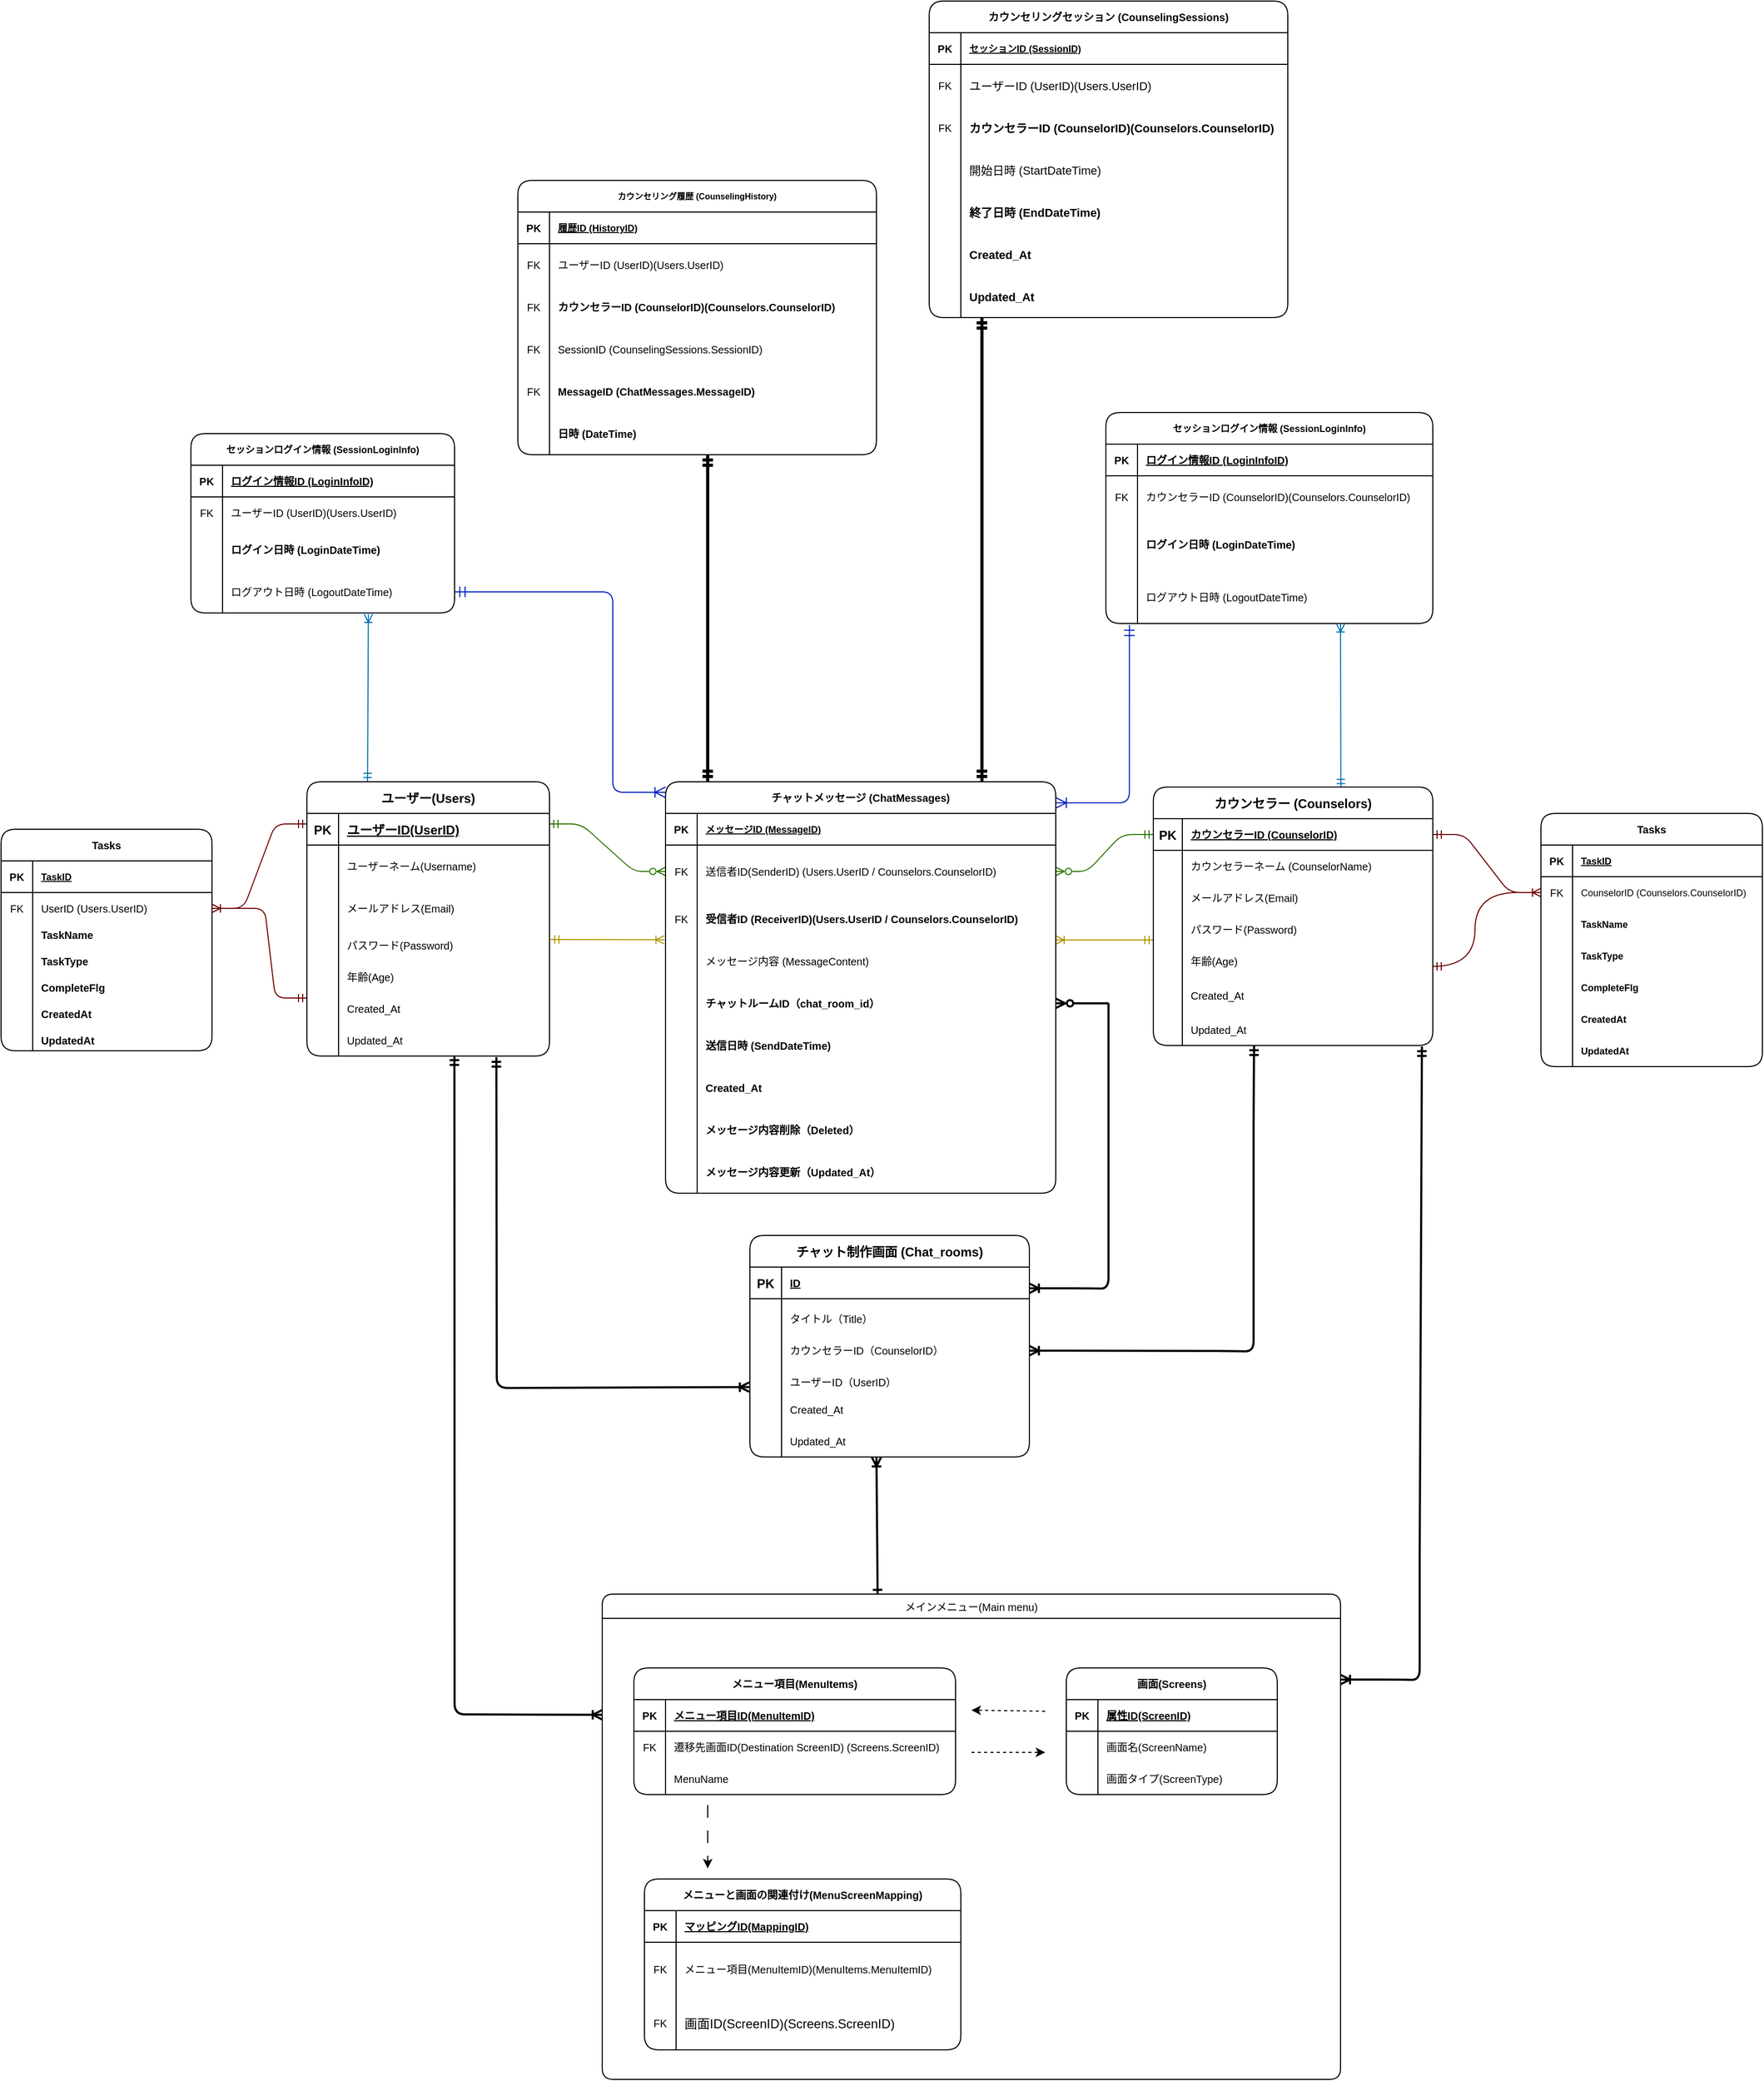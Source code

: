 <mxfile>
    <diagram id="-p5o7Z2GgSf2gbE43U7U" name="ページ1">
        <mxGraphModel dx="1559" dy="1589" grid="1" gridSize="10" guides="1" tooltips="1" connect="1" arrows="1" fold="1" page="1" pageScale="1" pageWidth="827" pageHeight="1169" math="0" shadow="0">
            <root>
                <mxCell id="0"/>
                <mxCell id="1" parent="0"/>
                <mxCell id="1666" value="カウンセリングセッション (CounselingSessions)" style="shape=table;startSize=30;container=1;collapsible=1;childLayout=tableLayout;fixedRows=1;rowLines=0;fontStyle=1;align=center;resizeLast=1;fontSize=10;rounded=1;" parent="1" vertex="1">
                    <mxGeometry x="330" y="-330" width="340" height="300" as="geometry"/>
                </mxCell>
                <mxCell id="1667" value="" style="shape=tableRow;horizontal=0;startSize=0;swimlaneHead=0;swimlaneBody=0;fillColor=none;collapsible=0;dropTarget=0;points=[[0,0.5],[1,0.5]];portConstraint=eastwest;top=0;left=0;right=0;bottom=1;fontSize=10;rounded=1;" parent="1666" vertex="1">
                    <mxGeometry y="30" width="340" height="30" as="geometry"/>
                </mxCell>
                <mxCell id="1668" value="PK" style="shape=partialRectangle;connectable=0;fillColor=none;top=0;left=0;bottom=0;right=0;fontStyle=1;overflow=hidden;fontSize=10;rounded=1;" parent="1667" vertex="1">
                    <mxGeometry width="30" height="30" as="geometry">
                        <mxRectangle width="30" height="30" as="alternateBounds"/>
                    </mxGeometry>
                </mxCell>
                <mxCell id="1669" value="セッションID (SessionID)" style="shape=partialRectangle;connectable=0;fillColor=none;top=0;left=0;bottom=0;right=0;align=left;spacingLeft=6;fontStyle=5;overflow=hidden;fontSize=9;rounded=1;" parent="1667" vertex="1">
                    <mxGeometry x="30" width="310" height="30" as="geometry">
                        <mxRectangle width="310" height="30" as="alternateBounds"/>
                    </mxGeometry>
                </mxCell>
                <mxCell id="1670" value="" style="shape=tableRow;horizontal=0;startSize=0;swimlaneHead=0;swimlaneBody=0;fillColor=none;collapsible=0;dropTarget=0;points=[[0,0.5],[1,0.5]];portConstraint=eastwest;top=0;left=0;right=0;bottom=0;fontSize=10;rounded=1;" parent="1666" vertex="1">
                    <mxGeometry y="60" width="340" height="40" as="geometry"/>
                </mxCell>
                <mxCell id="1671" value="FK" style="shape=partialRectangle;connectable=0;fillColor=none;top=0;left=0;bottom=0;right=0;editable=1;overflow=hidden;fontSize=10;rounded=1;" parent="1670" vertex="1">
                    <mxGeometry width="30" height="40" as="geometry">
                        <mxRectangle width="30" height="40" as="alternateBounds"/>
                    </mxGeometry>
                </mxCell>
                <mxCell id="1672" value="ユーザーID (UserID)(Users.UserID)" style="shape=partialRectangle;connectable=0;fillColor=none;top=0;left=0;bottom=0;right=0;align=left;spacingLeft=6;overflow=hidden;fontSize=11;rounded=1;" parent="1670" vertex="1">
                    <mxGeometry x="30" width="310" height="40" as="geometry">
                        <mxRectangle width="310" height="40" as="alternateBounds"/>
                    </mxGeometry>
                </mxCell>
                <mxCell id="1673" value="" style="shape=tableRow;horizontal=0;startSize=0;swimlaneHead=0;swimlaneBody=0;fillColor=none;collapsible=0;dropTarget=0;points=[[0,0.5],[1,0.5]];portConstraint=eastwest;top=0;left=0;right=0;bottom=0;fontSize=10;rounded=1;" parent="1666" vertex="1">
                    <mxGeometry y="100" width="340" height="40" as="geometry"/>
                </mxCell>
                <mxCell id="1674" value="FK" style="shape=partialRectangle;connectable=0;fillColor=none;top=0;left=0;bottom=0;right=0;editable=1;overflow=hidden;fontSize=10;rounded=1;" parent="1673" vertex="1">
                    <mxGeometry width="30" height="40" as="geometry">
                        <mxRectangle width="30" height="40" as="alternateBounds"/>
                    </mxGeometry>
                </mxCell>
                <mxCell id="1675" value="カウンセラーID (CounselorID)(Counselors.CounselorID)" style="shape=partialRectangle;connectable=0;fillColor=none;top=0;left=0;bottom=0;right=0;align=left;spacingLeft=6;overflow=hidden;fontSize=11;fontStyle=1;rounded=1;" parent="1673" vertex="1">
                    <mxGeometry x="30" width="310" height="40" as="geometry">
                        <mxRectangle width="310" height="40" as="alternateBounds"/>
                    </mxGeometry>
                </mxCell>
                <mxCell id="1676" value="" style="shape=tableRow;horizontal=0;startSize=0;swimlaneHead=0;swimlaneBody=0;fillColor=none;collapsible=0;dropTarget=0;points=[[0,0.5],[1,0.5]];portConstraint=eastwest;top=0;left=0;right=0;bottom=0;fontSize=10;rounded=1;" parent="1666" vertex="1">
                    <mxGeometry y="140" width="340" height="40" as="geometry"/>
                </mxCell>
                <mxCell id="1677" value="" style="shape=partialRectangle;connectable=0;fillColor=none;top=0;left=0;bottom=0;right=0;editable=1;overflow=hidden;fontSize=10;rounded=1;" parent="1676" vertex="1">
                    <mxGeometry width="30" height="40" as="geometry">
                        <mxRectangle width="30" height="40" as="alternateBounds"/>
                    </mxGeometry>
                </mxCell>
                <mxCell id="1678" value="開始日時 (StartDateTime)" style="shape=partialRectangle;connectable=0;fillColor=none;top=0;left=0;bottom=0;right=0;align=left;spacingLeft=6;overflow=hidden;fontSize=11;rounded=1;" parent="1676" vertex="1">
                    <mxGeometry x="30" width="310" height="40" as="geometry">
                        <mxRectangle width="310" height="40" as="alternateBounds"/>
                    </mxGeometry>
                </mxCell>
                <mxCell id="1679" value="" style="shape=tableRow;horizontal=0;startSize=0;swimlaneHead=0;swimlaneBody=0;fillColor=none;collapsible=0;dropTarget=0;points=[[0,0.5],[1,0.5]];portConstraint=eastwest;top=0;left=0;right=0;bottom=0;fontSize=9;rounded=1;" parent="1666" vertex="1">
                    <mxGeometry y="180" width="340" height="40" as="geometry"/>
                </mxCell>
                <mxCell id="1680" value="" style="shape=partialRectangle;connectable=0;fillColor=none;top=0;left=0;bottom=0;right=0;editable=1;overflow=hidden;fontSize=10;rounded=1;" parent="1679" vertex="1">
                    <mxGeometry width="30" height="40" as="geometry">
                        <mxRectangle width="30" height="40" as="alternateBounds"/>
                    </mxGeometry>
                </mxCell>
                <mxCell id="1681" value="終了日時 (EndDateTime)" style="shape=partialRectangle;connectable=0;fillColor=none;top=0;left=0;bottom=0;right=0;align=left;spacingLeft=6;overflow=hidden;fontSize=11;fontStyle=1;rounded=1;" parent="1679" vertex="1">
                    <mxGeometry x="30" width="310" height="40" as="geometry">
                        <mxRectangle width="310" height="40" as="alternateBounds"/>
                    </mxGeometry>
                </mxCell>
                <mxCell id="1682" value="" style="shape=tableRow;horizontal=0;startSize=0;swimlaneHead=0;swimlaneBody=0;fillColor=none;collapsible=0;dropTarget=0;points=[[0,0.5],[1,0.5]];portConstraint=eastwest;top=0;left=0;right=0;bottom=0;fontSize=10;rounded=1;" parent="1666" vertex="1">
                    <mxGeometry y="220" width="340" height="40" as="geometry"/>
                </mxCell>
                <mxCell id="1683" value="" style="shape=partialRectangle;connectable=0;fillColor=none;top=0;left=0;bottom=0;right=0;editable=1;overflow=hidden;fontSize=10;rounded=1;" parent="1682" vertex="1">
                    <mxGeometry width="30" height="40" as="geometry">
                        <mxRectangle width="30" height="40" as="alternateBounds"/>
                    </mxGeometry>
                </mxCell>
                <mxCell id="1684" value="Created_At" style="shape=partialRectangle;connectable=0;fillColor=none;top=0;left=0;bottom=0;right=0;align=left;spacingLeft=6;overflow=hidden;fontSize=11;fontStyle=1;rounded=1;" parent="1682" vertex="1">
                    <mxGeometry x="30" width="310" height="40" as="geometry">
                        <mxRectangle width="310" height="40" as="alternateBounds"/>
                    </mxGeometry>
                </mxCell>
                <mxCell id="1685" value="" style="shape=tableRow;horizontal=0;startSize=0;swimlaneHead=0;swimlaneBody=0;fillColor=none;collapsible=0;dropTarget=0;points=[[0,0.5],[1,0.5]];portConstraint=eastwest;top=0;left=0;right=0;bottom=0;fontSize=10;rounded=1;" parent="1666" vertex="1">
                    <mxGeometry y="260" width="340" height="40" as="geometry"/>
                </mxCell>
                <mxCell id="1686" value="" style="shape=partialRectangle;connectable=0;fillColor=none;top=0;left=0;bottom=0;right=0;editable=1;overflow=hidden;fontSize=10;rounded=1;" parent="1685" vertex="1">
                    <mxGeometry width="30" height="40" as="geometry">
                        <mxRectangle width="30" height="40" as="alternateBounds"/>
                    </mxGeometry>
                </mxCell>
                <mxCell id="1687" value="Updated_At" style="shape=partialRectangle;connectable=0;fillColor=none;top=0;left=0;bottom=0;right=0;align=left;spacingLeft=6;overflow=hidden;fontSize=11;fontStyle=1;rounded=1;" parent="1685" vertex="1">
                    <mxGeometry x="30" width="310" height="40" as="geometry">
                        <mxRectangle width="310" height="40" as="alternateBounds"/>
                    </mxGeometry>
                </mxCell>
                <mxCell id="1762" value="カウンセリング履歴 (CounselingHistory)" style="shape=table;startSize=30;container=1;collapsible=1;childLayout=tableLayout;fixedRows=1;rowLines=0;fontStyle=1;align=center;resizeLast=1;fontSize=8;rounded=1;" parent="1" vertex="1">
                    <mxGeometry x="-60" y="-160" width="340" height="260" as="geometry"/>
                </mxCell>
                <mxCell id="1763" value="" style="shape=tableRow;horizontal=0;startSize=0;swimlaneHead=0;swimlaneBody=0;fillColor=none;collapsible=0;dropTarget=0;points=[[0,0.5],[1,0.5]];portConstraint=eastwest;top=0;left=0;right=0;bottom=1;fontSize=10;rounded=1;" parent="1762" vertex="1">
                    <mxGeometry y="30" width="340" height="30" as="geometry"/>
                </mxCell>
                <mxCell id="1764" value="PK" style="shape=partialRectangle;connectable=0;fillColor=none;top=0;left=0;bottom=0;right=0;fontStyle=1;overflow=hidden;fontSize=10;rounded=1;" parent="1763" vertex="1">
                    <mxGeometry width="30" height="30" as="geometry">
                        <mxRectangle width="30" height="30" as="alternateBounds"/>
                    </mxGeometry>
                </mxCell>
                <mxCell id="1765" value="履歴ID (HistoryID)" style="shape=partialRectangle;connectable=0;fillColor=none;top=0;left=0;bottom=0;right=0;align=left;spacingLeft=6;fontStyle=5;overflow=hidden;fontSize=9;rounded=1;" parent="1763" vertex="1">
                    <mxGeometry x="30" width="310" height="30" as="geometry">
                        <mxRectangle width="310" height="30" as="alternateBounds"/>
                    </mxGeometry>
                </mxCell>
                <mxCell id="1766" value="" style="shape=tableRow;horizontal=0;startSize=0;swimlaneHead=0;swimlaneBody=0;fillColor=none;collapsible=0;dropTarget=0;points=[[0,0.5],[1,0.5]];portConstraint=eastwest;top=0;left=0;right=0;bottom=0;fontSize=10;rounded=1;" parent="1762" vertex="1">
                    <mxGeometry y="60" width="340" height="40" as="geometry"/>
                </mxCell>
                <mxCell id="1767" value="FK" style="shape=partialRectangle;connectable=0;fillColor=none;top=0;left=0;bottom=0;right=0;editable=1;overflow=hidden;fontSize=10;rounded=1;" parent="1766" vertex="1">
                    <mxGeometry width="30" height="40" as="geometry">
                        <mxRectangle width="30" height="40" as="alternateBounds"/>
                    </mxGeometry>
                </mxCell>
                <mxCell id="1768" value="ユーザーID (UserID)(Users.UserID)" style="shape=partialRectangle;connectable=0;fillColor=none;top=0;left=0;bottom=0;right=0;align=left;spacingLeft=6;overflow=hidden;fontSize=10;rounded=1;" parent="1766" vertex="1">
                    <mxGeometry x="30" width="310" height="40" as="geometry">
                        <mxRectangle width="310" height="40" as="alternateBounds"/>
                    </mxGeometry>
                </mxCell>
                <mxCell id="1769" value="" style="shape=tableRow;horizontal=0;startSize=0;swimlaneHead=0;swimlaneBody=0;fillColor=none;collapsible=0;dropTarget=0;points=[[0,0.5],[1,0.5]];portConstraint=eastwest;top=0;left=0;right=0;bottom=0;fontSize=10;rounded=1;" parent="1762" vertex="1">
                    <mxGeometry y="100" width="340" height="40" as="geometry"/>
                </mxCell>
                <mxCell id="1770" value="FK" style="shape=partialRectangle;connectable=0;fillColor=none;top=0;left=0;bottom=0;right=0;editable=1;overflow=hidden;fontSize=10;rounded=1;" parent="1769" vertex="1">
                    <mxGeometry width="30" height="40" as="geometry">
                        <mxRectangle width="30" height="40" as="alternateBounds"/>
                    </mxGeometry>
                </mxCell>
                <mxCell id="1771" value="カウンセラーID (CounselorID)(Counselors.CounselorID)" style="shape=partialRectangle;connectable=0;fillColor=none;top=0;left=0;bottom=0;right=0;align=left;spacingLeft=6;overflow=hidden;fontSize=10;fontStyle=1;rounded=1;" parent="1769" vertex="1">
                    <mxGeometry x="30" width="310" height="40" as="geometry">
                        <mxRectangle width="310" height="40" as="alternateBounds"/>
                    </mxGeometry>
                </mxCell>
                <mxCell id="1772" value="" style="shape=tableRow;horizontal=0;startSize=0;swimlaneHead=0;swimlaneBody=0;fillColor=none;collapsible=0;dropTarget=0;points=[[0,0.5],[1,0.5]];portConstraint=eastwest;top=0;left=0;right=0;bottom=0;fontSize=10;rounded=1;" parent="1762" vertex="1">
                    <mxGeometry y="140" width="340" height="40" as="geometry"/>
                </mxCell>
                <mxCell id="1773" value="FK" style="shape=partialRectangle;connectable=0;fillColor=none;top=0;left=0;bottom=0;right=0;editable=1;overflow=hidden;fontSize=10;rounded=1;" parent="1772" vertex="1">
                    <mxGeometry width="30" height="40" as="geometry">
                        <mxRectangle width="30" height="40" as="alternateBounds"/>
                    </mxGeometry>
                </mxCell>
                <mxCell id="1774" value="SessionID (CounselingSessions.SessionID)" style="shape=partialRectangle;connectable=0;fillColor=none;top=0;left=0;bottom=0;right=0;align=left;spacingLeft=6;overflow=hidden;fontSize=10;rounded=1;" parent="1772" vertex="1">
                    <mxGeometry x="30" width="310" height="40" as="geometry">
                        <mxRectangle width="310" height="40" as="alternateBounds"/>
                    </mxGeometry>
                </mxCell>
                <mxCell id="1775" value="" style="shape=tableRow;horizontal=0;startSize=0;swimlaneHead=0;swimlaneBody=0;fillColor=none;collapsible=0;dropTarget=0;points=[[0,0.5],[1,0.5]];portConstraint=eastwest;top=0;left=0;right=0;bottom=0;fontSize=9;rounded=1;" parent="1762" vertex="1">
                    <mxGeometry y="180" width="340" height="40" as="geometry"/>
                </mxCell>
                <mxCell id="1776" value="FK" style="shape=partialRectangle;connectable=0;fillColor=none;top=0;left=0;bottom=0;right=0;editable=1;overflow=hidden;fontSize=10;rounded=1;" parent="1775" vertex="1">
                    <mxGeometry width="30" height="40" as="geometry">
                        <mxRectangle width="30" height="40" as="alternateBounds"/>
                    </mxGeometry>
                </mxCell>
                <mxCell id="1777" value="MessageID (ChatMessages.MessageID)" style="shape=partialRectangle;connectable=0;fillColor=none;top=0;left=0;bottom=0;right=0;align=left;spacingLeft=6;overflow=hidden;fontSize=10;fontStyle=1;rounded=1;" parent="1775" vertex="1">
                    <mxGeometry x="30" width="310" height="40" as="geometry">
                        <mxRectangle width="310" height="40" as="alternateBounds"/>
                    </mxGeometry>
                </mxCell>
                <mxCell id="1778" value="" style="shape=tableRow;horizontal=0;startSize=0;swimlaneHead=0;swimlaneBody=0;fillColor=none;collapsible=0;dropTarget=0;points=[[0,0.5],[1,0.5]];portConstraint=eastwest;top=0;left=0;right=0;bottom=0;fontSize=10;rounded=1;" parent="1762" vertex="1">
                    <mxGeometry y="220" width="340" height="40" as="geometry"/>
                </mxCell>
                <mxCell id="1779" value="" style="shape=partialRectangle;connectable=0;fillColor=none;top=0;left=0;bottom=0;right=0;editable=1;overflow=hidden;fontSize=10;rounded=1;" parent="1778" vertex="1">
                    <mxGeometry width="30" height="40" as="geometry">
                        <mxRectangle width="30" height="40" as="alternateBounds"/>
                    </mxGeometry>
                </mxCell>
                <mxCell id="1780" value="日時 (DateTime)" style="shape=partialRectangle;connectable=0;fillColor=none;top=0;left=0;bottom=0;right=0;align=left;spacingLeft=6;overflow=hidden;fontSize=10;fontStyle=1;rounded=1;" parent="1778" vertex="1">
                    <mxGeometry x="30" width="310" height="40" as="geometry">
                        <mxRectangle width="310" height="40" as="alternateBounds"/>
                    </mxGeometry>
                </mxCell>
                <mxCell id="1781" value="セッションログイン情報 (SessionLoginInfo)" style="shape=table;startSize=30;container=1;collapsible=1;childLayout=tableLayout;fixedRows=1;rowLines=0;fontStyle=1;align=center;resizeLast=1;fontSize=9;rounded=1;" parent="1" vertex="1">
                    <mxGeometry x="-370" y="80" width="250" height="170" as="geometry"/>
                </mxCell>
                <mxCell id="1782" value="" style="shape=tableRow;horizontal=0;startSize=0;swimlaneHead=0;swimlaneBody=0;fillColor=none;collapsible=0;dropTarget=0;points=[[0,0.5],[1,0.5]];portConstraint=eastwest;top=0;left=0;right=0;bottom=1;fontSize=10;rounded=1;" parent="1781" vertex="1">
                    <mxGeometry y="30" width="250" height="30" as="geometry"/>
                </mxCell>
                <mxCell id="1783" value="PK" style="shape=partialRectangle;connectable=0;fillColor=none;top=0;left=0;bottom=0;right=0;fontStyle=1;overflow=hidden;fontSize=10;rounded=1;" parent="1782" vertex="1">
                    <mxGeometry width="30" height="30" as="geometry">
                        <mxRectangle width="30" height="30" as="alternateBounds"/>
                    </mxGeometry>
                </mxCell>
                <mxCell id="1784" value="ログイン情報ID (LoginInfoID)" style="shape=partialRectangle;connectable=0;fillColor=none;top=0;left=0;bottom=0;right=0;align=left;spacingLeft=6;fontStyle=5;overflow=hidden;fontSize=10;rounded=1;" parent="1782" vertex="1">
                    <mxGeometry x="30" width="220" height="30" as="geometry">
                        <mxRectangle width="220" height="30" as="alternateBounds"/>
                    </mxGeometry>
                </mxCell>
                <mxCell id="1785" value="" style="shape=tableRow;horizontal=0;startSize=0;swimlaneHead=0;swimlaneBody=0;fillColor=none;collapsible=0;dropTarget=0;points=[[0,0.5],[1,0.5]];portConstraint=eastwest;top=0;left=0;right=0;bottom=0;fontSize=10;rounded=1;" parent="1781" vertex="1">
                    <mxGeometry y="60" width="250" height="30" as="geometry"/>
                </mxCell>
                <mxCell id="1786" value="FK" style="shape=partialRectangle;connectable=0;fillColor=none;top=0;left=0;bottom=0;right=0;editable=1;overflow=hidden;fontSize=10;rounded=1;" parent="1785" vertex="1">
                    <mxGeometry width="30" height="30" as="geometry">
                        <mxRectangle width="30" height="30" as="alternateBounds"/>
                    </mxGeometry>
                </mxCell>
                <mxCell id="1787" value="ユーザーID (UserID)(Users.UserID)" style="shape=partialRectangle;connectable=0;fillColor=none;top=0;left=0;bottom=0;right=0;align=left;spacingLeft=6;overflow=hidden;fontSize=10;rounded=1;" parent="1785" vertex="1">
                    <mxGeometry x="30" width="220" height="30" as="geometry">
                        <mxRectangle width="220" height="30" as="alternateBounds"/>
                    </mxGeometry>
                </mxCell>
                <mxCell id="1788" value="" style="shape=tableRow;horizontal=0;startSize=0;swimlaneHead=0;swimlaneBody=0;fillColor=none;collapsible=0;dropTarget=0;points=[[0,0.5],[1,0.5]];portConstraint=eastwest;top=0;left=0;right=0;bottom=0;fontSize=10;rounded=1;" parent="1781" vertex="1">
                    <mxGeometry y="90" width="250" height="40" as="geometry"/>
                </mxCell>
                <mxCell id="1789" value="" style="shape=partialRectangle;connectable=0;fillColor=none;top=0;left=0;bottom=0;right=0;editable=1;overflow=hidden;fontSize=10;rounded=1;" parent="1788" vertex="1">
                    <mxGeometry width="30" height="40" as="geometry">
                        <mxRectangle width="30" height="40" as="alternateBounds"/>
                    </mxGeometry>
                </mxCell>
                <mxCell id="1790" value="ログイン日時 (LoginDateTime)" style="shape=partialRectangle;connectable=0;fillColor=none;top=0;left=0;bottom=0;right=0;align=left;spacingLeft=6;overflow=hidden;fontSize=10;fontStyle=1;rounded=1;" parent="1788" vertex="1">
                    <mxGeometry x="30" width="220" height="40" as="geometry">
                        <mxRectangle width="220" height="40" as="alternateBounds"/>
                    </mxGeometry>
                </mxCell>
                <mxCell id="1791" value="" style="shape=tableRow;horizontal=0;startSize=0;swimlaneHead=0;swimlaneBody=0;fillColor=none;collapsible=0;dropTarget=0;points=[[0,0.5],[1,0.5]];portConstraint=eastwest;top=0;left=0;right=0;bottom=0;fontSize=10;rounded=1;" parent="1781" vertex="1">
                    <mxGeometry y="130" width="250" height="40" as="geometry"/>
                </mxCell>
                <mxCell id="1792" value="" style="shape=partialRectangle;connectable=0;fillColor=none;top=0;left=0;bottom=0;right=0;editable=1;overflow=hidden;fontSize=10;rounded=1;" parent="1791" vertex="1">
                    <mxGeometry width="30" height="40" as="geometry">
                        <mxRectangle width="30" height="40" as="alternateBounds"/>
                    </mxGeometry>
                </mxCell>
                <mxCell id="1793" value="ログアウト日時 (LogoutDateTime)" style="shape=partialRectangle;connectable=0;fillColor=none;top=0;left=0;bottom=0;right=0;align=left;spacingLeft=6;overflow=hidden;fontSize=10;rounded=1;" parent="1791" vertex="1">
                    <mxGeometry x="30" width="220" height="40" as="geometry">
                        <mxRectangle width="220" height="40" as="alternateBounds"/>
                    </mxGeometry>
                </mxCell>
                <mxCell id="1794" value="セッションログイン情報 (SessionLoginInfo)" style="shape=table;startSize=30;container=1;collapsible=1;childLayout=tableLayout;fixedRows=1;rowLines=0;fontStyle=1;align=center;resizeLast=1;fontSize=9;rounded=1;" parent="1" vertex="1">
                    <mxGeometry x="497.5" y="60" width="310" height="200" as="geometry"/>
                </mxCell>
                <mxCell id="1795" value="" style="shape=tableRow;horizontal=0;startSize=0;swimlaneHead=0;swimlaneBody=0;fillColor=none;collapsible=0;dropTarget=0;points=[[0,0.5],[1,0.5]];portConstraint=eastwest;top=0;left=0;right=0;bottom=1;fontSize=10;rounded=1;" parent="1794" vertex="1">
                    <mxGeometry y="30" width="310" height="30" as="geometry"/>
                </mxCell>
                <mxCell id="1796" value="PK" style="shape=partialRectangle;connectable=0;fillColor=none;top=0;left=0;bottom=0;right=0;fontStyle=1;overflow=hidden;fontSize=10;rounded=1;" parent="1795" vertex="1">
                    <mxGeometry width="30" height="30" as="geometry">
                        <mxRectangle width="30" height="30" as="alternateBounds"/>
                    </mxGeometry>
                </mxCell>
                <mxCell id="1797" value="ログイン情報ID (LoginInfoID)" style="shape=partialRectangle;connectable=0;fillColor=none;top=0;left=0;bottom=0;right=0;align=left;spacingLeft=6;fontStyle=5;overflow=hidden;fontSize=10;rounded=1;" parent="1795" vertex="1">
                    <mxGeometry x="30" width="280" height="30" as="geometry">
                        <mxRectangle width="280" height="30" as="alternateBounds"/>
                    </mxGeometry>
                </mxCell>
                <mxCell id="1798" value="" style="shape=tableRow;horizontal=0;startSize=0;swimlaneHead=0;swimlaneBody=0;fillColor=none;collapsible=0;dropTarget=0;points=[[0,0.5],[1,0.5]];portConstraint=eastwest;top=0;left=0;right=0;bottom=0;fontSize=10;rounded=1;" parent="1794" vertex="1">
                    <mxGeometry y="60" width="310" height="40" as="geometry"/>
                </mxCell>
                <mxCell id="1799" value="FK" style="shape=partialRectangle;connectable=0;fillColor=none;top=0;left=0;bottom=0;right=0;editable=1;overflow=hidden;fontSize=10;rounded=1;" parent="1798" vertex="1">
                    <mxGeometry width="30" height="40" as="geometry">
                        <mxRectangle width="30" height="40" as="alternateBounds"/>
                    </mxGeometry>
                </mxCell>
                <mxCell id="1800" value="カウンセラーID (CounselorID)(Counselors.CounselorID)" style="shape=partialRectangle;connectable=0;fillColor=none;top=0;left=0;bottom=0;right=0;align=left;spacingLeft=6;overflow=hidden;fontSize=10;rounded=1;" parent="1798" vertex="1">
                    <mxGeometry x="30" width="280" height="40" as="geometry">
                        <mxRectangle width="280" height="40" as="alternateBounds"/>
                    </mxGeometry>
                </mxCell>
                <mxCell id="1801" value="" style="shape=tableRow;horizontal=0;startSize=0;swimlaneHead=0;swimlaneBody=0;fillColor=none;collapsible=0;dropTarget=0;points=[[0,0.5],[1,0.5]];portConstraint=eastwest;top=0;left=0;right=0;bottom=0;fontSize=10;rounded=1;" parent="1794" vertex="1">
                    <mxGeometry y="100" width="310" height="50" as="geometry"/>
                </mxCell>
                <mxCell id="1802" value="" style="shape=partialRectangle;connectable=0;fillColor=none;top=0;left=0;bottom=0;right=0;editable=1;overflow=hidden;fontSize=10;rounded=1;" parent="1801" vertex="1">
                    <mxGeometry width="30" height="50" as="geometry">
                        <mxRectangle width="30" height="50" as="alternateBounds"/>
                    </mxGeometry>
                </mxCell>
                <mxCell id="1803" value="ログイン日時 (LoginDateTime)" style="shape=partialRectangle;connectable=0;fillColor=none;top=0;left=0;bottom=0;right=0;align=left;spacingLeft=6;overflow=hidden;fontSize=10;fontStyle=1;rounded=1;" parent="1801" vertex="1">
                    <mxGeometry x="30" width="280" height="50" as="geometry">
                        <mxRectangle width="280" height="50" as="alternateBounds"/>
                    </mxGeometry>
                </mxCell>
                <mxCell id="1804" value="" style="shape=tableRow;horizontal=0;startSize=0;swimlaneHead=0;swimlaneBody=0;fillColor=none;collapsible=0;dropTarget=0;points=[[0,0.5],[1,0.5]];portConstraint=eastwest;top=0;left=0;right=0;bottom=0;fontSize=10;rounded=1;" parent="1794" vertex="1">
                    <mxGeometry y="150" width="310" height="50" as="geometry"/>
                </mxCell>
                <mxCell id="1805" value="" style="shape=partialRectangle;connectable=0;fillColor=none;top=0;left=0;bottom=0;right=0;editable=1;overflow=hidden;fontSize=10;rounded=1;" parent="1804" vertex="1">
                    <mxGeometry width="30" height="50" as="geometry">
                        <mxRectangle width="30" height="50" as="alternateBounds"/>
                    </mxGeometry>
                </mxCell>
                <mxCell id="1806" value="ログアウト日時 (LogoutDateTime)" style="shape=partialRectangle;connectable=0;fillColor=none;top=0;left=0;bottom=0;right=0;align=left;spacingLeft=6;overflow=hidden;fontSize=10;rounded=1;" parent="1804" vertex="1">
                    <mxGeometry x="30" width="280" height="50" as="geometry">
                        <mxRectangle width="280" height="50" as="alternateBounds"/>
                    </mxGeometry>
                </mxCell>
                <mxCell id="2265" value="" style="endArrow=ERoneToMany;html=1;endFill=0;startArrow=ERmandOne;startFill=0;entryX=0.673;entryY=1.025;entryDx=0;entryDy=0;entryPerimeter=0;strokeWidth=1;fillColor=#1ba1e2;strokeColor=#006EAF;exitX=0.25;exitY=0;exitDx=0;exitDy=0;" parent="1" source="3048" target="1791" edge="1">
                    <mxGeometry width="50" height="50" relative="1" as="geometry">
                        <mxPoint x="-199.11" y="410" as="sourcePoint"/>
                        <mxPoint x="-200.0" y="330.12" as="targetPoint"/>
                    </mxGeometry>
                </mxCell>
                <mxCell id="2310" value="&lt;span style=&quot;font-size: 10px; font-weight: 400;&quot;&gt;メインメニュー(Main menu)&lt;/span&gt;" style="swimlane;whiteSpace=wrap;html=1;fillColor=none;rounded=1;" parent="1" vertex="1">
                    <mxGeometry x="20" y="1180" width="700" height="460" as="geometry"/>
                </mxCell>
                <mxCell id="2337" value="画面(Screens)" style="shape=table;startSize=30;container=1;collapsible=1;childLayout=tableLayout;fixedRows=1;rowLines=0;fontStyle=1;align=center;resizeLast=1;fontSize=10;rounded=1;" parent="2310" vertex="1">
                    <mxGeometry x="440" y="70" width="200" height="120" as="geometry"/>
                </mxCell>
                <mxCell id="2338" value="" style="shape=tableRow;horizontal=0;startSize=0;swimlaneHead=0;swimlaneBody=0;fillColor=none;collapsible=0;dropTarget=0;points=[[0,0.5],[1,0.5]];portConstraint=eastwest;top=0;left=0;right=0;bottom=1;rounded=1;" parent="2337" vertex="1">
                    <mxGeometry y="30" width="200" height="30" as="geometry"/>
                </mxCell>
                <mxCell id="2339" value="PK" style="shape=partialRectangle;connectable=0;fillColor=none;top=0;left=0;bottom=0;right=0;fontStyle=1;overflow=hidden;fontSize=10;rounded=1;" parent="2338" vertex="1">
                    <mxGeometry width="30" height="30" as="geometry">
                        <mxRectangle width="30" height="30" as="alternateBounds"/>
                    </mxGeometry>
                </mxCell>
                <mxCell id="2340" value="属性ID(ScreenID)" style="shape=partialRectangle;connectable=0;fillColor=none;top=0;left=0;bottom=0;right=0;align=left;spacingLeft=6;fontStyle=5;overflow=hidden;fontSize=10;rounded=1;" parent="2338" vertex="1">
                    <mxGeometry x="30" width="170" height="30" as="geometry">
                        <mxRectangle width="170" height="30" as="alternateBounds"/>
                    </mxGeometry>
                </mxCell>
                <mxCell id="2341" value="" style="shape=tableRow;horizontal=0;startSize=0;swimlaneHead=0;swimlaneBody=0;fillColor=none;collapsible=0;dropTarget=0;points=[[0,0.5],[1,0.5]];portConstraint=eastwest;top=0;left=0;right=0;bottom=0;rounded=1;" parent="2337" vertex="1">
                    <mxGeometry y="60" width="200" height="30" as="geometry"/>
                </mxCell>
                <mxCell id="2342" value="" style="shape=partialRectangle;connectable=0;fillColor=none;top=0;left=0;bottom=0;right=0;editable=1;overflow=hidden;rounded=1;" parent="2341" vertex="1">
                    <mxGeometry width="30" height="30" as="geometry">
                        <mxRectangle width="30" height="30" as="alternateBounds"/>
                    </mxGeometry>
                </mxCell>
                <mxCell id="2343" value="画面名(ScreenName)" style="shape=partialRectangle;connectable=0;fillColor=none;top=0;left=0;bottom=0;right=0;align=left;spacingLeft=6;overflow=hidden;fontSize=10;rounded=1;" parent="2341" vertex="1">
                    <mxGeometry x="30" width="170" height="30" as="geometry">
                        <mxRectangle width="170" height="30" as="alternateBounds"/>
                    </mxGeometry>
                </mxCell>
                <mxCell id="2344" value="" style="shape=tableRow;horizontal=0;startSize=0;swimlaneHead=0;swimlaneBody=0;fillColor=none;collapsible=0;dropTarget=0;points=[[0,0.5],[1,0.5]];portConstraint=eastwest;top=0;left=0;right=0;bottom=0;rounded=1;" parent="2337" vertex="1">
                    <mxGeometry y="90" width="200" height="30" as="geometry"/>
                </mxCell>
                <mxCell id="2345" value="" style="shape=partialRectangle;connectable=0;fillColor=none;top=0;left=0;bottom=0;right=0;editable=1;overflow=hidden;rounded=1;" parent="2344" vertex="1">
                    <mxGeometry width="30" height="30" as="geometry">
                        <mxRectangle width="30" height="30" as="alternateBounds"/>
                    </mxGeometry>
                </mxCell>
                <mxCell id="2346" value="画面タイプ(ScreenType)" style="shape=partialRectangle;connectable=0;fillColor=none;top=0;left=0;bottom=0;right=0;align=left;spacingLeft=6;overflow=hidden;fontSize=10;rounded=1;" parent="2344" vertex="1">
                    <mxGeometry x="30" width="170" height="30" as="geometry">
                        <mxRectangle width="170" height="30" as="alternateBounds"/>
                    </mxGeometry>
                </mxCell>
                <mxCell id="2327" value="メニューと画面の関連付け(MenuScreenMapping)" style="shape=table;startSize=30;container=1;collapsible=1;childLayout=tableLayout;fixedRows=1;rowLines=0;fontStyle=1;align=center;resizeLast=1;fontSize=10;rounded=1;" parent="2310" vertex="1">
                    <mxGeometry x="40" y="270" width="300" height="162" as="geometry"/>
                </mxCell>
                <mxCell id="2328" value="" style="shape=tableRow;horizontal=0;startSize=0;swimlaneHead=0;swimlaneBody=0;fillColor=none;collapsible=0;dropTarget=0;points=[[0,0.5],[1,0.5]];portConstraint=eastwest;top=0;left=0;right=0;bottom=1;rounded=1;" parent="2327" vertex="1">
                    <mxGeometry y="30" width="300" height="30" as="geometry"/>
                </mxCell>
                <mxCell id="2329" value="PK" style="shape=partialRectangle;connectable=0;fillColor=none;top=0;left=0;bottom=0;right=0;fontStyle=1;overflow=hidden;fontSize=10;rounded=1;" parent="2328" vertex="1">
                    <mxGeometry width="30" height="30" as="geometry">
                        <mxRectangle width="30" height="30" as="alternateBounds"/>
                    </mxGeometry>
                </mxCell>
                <mxCell id="2330" value="マッピングID(MappingID)" style="shape=partialRectangle;connectable=0;fillColor=none;top=0;left=0;bottom=0;right=0;align=left;spacingLeft=6;fontStyle=5;overflow=hidden;fontSize=10;rounded=1;" parent="2328" vertex="1">
                    <mxGeometry x="30" width="270" height="30" as="geometry">
                        <mxRectangle width="270" height="30" as="alternateBounds"/>
                    </mxGeometry>
                </mxCell>
                <mxCell id="2331" value="" style="shape=tableRow;horizontal=0;startSize=0;swimlaneHead=0;swimlaneBody=0;fillColor=none;collapsible=0;dropTarget=0;points=[[0,0.5],[1,0.5]];portConstraint=eastwest;top=0;left=0;right=0;bottom=0;rounded=1;" parent="2327" vertex="1">
                    <mxGeometry y="60" width="300" height="51" as="geometry"/>
                </mxCell>
                <mxCell id="2332" value="FK" style="shape=partialRectangle;connectable=0;fillColor=none;top=0;left=0;bottom=0;right=0;editable=1;overflow=hidden;fontSize=10;rounded=1;" parent="2331" vertex="1">
                    <mxGeometry width="30" height="51" as="geometry">
                        <mxRectangle width="30" height="51" as="alternateBounds"/>
                    </mxGeometry>
                </mxCell>
                <mxCell id="2333" value="メニュー項目(MenuItemID)(MenuItems.MenuItemID)" style="shape=partialRectangle;connectable=0;fillColor=none;top=0;left=0;bottom=0;right=0;align=left;spacingLeft=6;overflow=hidden;fontSize=10;rounded=1;" parent="2331" vertex="1">
                    <mxGeometry x="30" width="270" height="51" as="geometry">
                        <mxRectangle width="270" height="51" as="alternateBounds"/>
                    </mxGeometry>
                </mxCell>
                <mxCell id="2334" value="" style="shape=tableRow;horizontal=0;startSize=0;swimlaneHead=0;swimlaneBody=0;fillColor=none;collapsible=0;dropTarget=0;points=[[0,0.5],[1,0.5]];portConstraint=eastwest;top=0;left=0;right=0;bottom=0;rounded=1;" parent="2327" vertex="1">
                    <mxGeometry y="111" width="300" height="51" as="geometry"/>
                </mxCell>
                <mxCell id="2335" value="FK" style="shape=partialRectangle;connectable=0;fillColor=none;top=0;left=0;bottom=0;right=0;editable=1;overflow=hidden;fontSize=10;rounded=1;" parent="2334" vertex="1">
                    <mxGeometry width="30" height="51" as="geometry">
                        <mxRectangle width="30" height="51" as="alternateBounds"/>
                    </mxGeometry>
                </mxCell>
                <mxCell id="2336" value="画面ID(ScreenID)(Screens.ScreenID)" style="shape=partialRectangle;connectable=0;fillColor=none;top=0;left=0;bottom=0;right=0;align=left;spacingLeft=6;overflow=hidden;rounded=1;" parent="2334" vertex="1">
                    <mxGeometry x="30" width="270" height="51" as="geometry">
                        <mxRectangle width="270" height="51" as="alternateBounds"/>
                    </mxGeometry>
                </mxCell>
                <mxCell id="2362" value="" style="endArrow=classic;html=1;dashed=1;fontSize=10;dashPattern=12 12;" parent="2310" edge="1">
                    <mxGeometry width="50" height="50" relative="1" as="geometry">
                        <mxPoint x="100" y="200" as="sourcePoint"/>
                        <mxPoint x="100" y="260" as="targetPoint"/>
                    </mxGeometry>
                </mxCell>
                <mxCell id="2358" value="" style="endArrow=classic;html=1;fontSize=10;dashed=1;" parent="2310" edge="1">
                    <mxGeometry width="50" height="50" relative="1" as="geometry">
                        <mxPoint x="350" y="150" as="sourcePoint"/>
                        <mxPoint x="420" y="150" as="targetPoint"/>
                    </mxGeometry>
                </mxCell>
                <mxCell id="2317" value="メニュー項目(MenuItems)" style="shape=table;startSize=30;container=1;collapsible=1;childLayout=tableLayout;fixedRows=1;rowLines=0;fontStyle=1;align=center;resizeLast=1;fontSize=10;rounded=1;" parent="2310" vertex="1">
                    <mxGeometry x="30" y="70" width="305" height="120" as="geometry"/>
                </mxCell>
                <mxCell id="2318" value="" style="shape=tableRow;horizontal=0;startSize=0;swimlaneHead=0;swimlaneBody=0;fillColor=none;collapsible=0;dropTarget=0;points=[[0,0.5],[1,0.5]];portConstraint=eastwest;top=0;left=0;right=0;bottom=1;rounded=1;" parent="2317" vertex="1">
                    <mxGeometry y="30" width="305" height="30" as="geometry"/>
                </mxCell>
                <mxCell id="2319" value="PK" style="shape=partialRectangle;connectable=0;fillColor=none;top=0;left=0;bottom=0;right=0;fontStyle=1;overflow=hidden;fontSize=10;rounded=1;" parent="2318" vertex="1">
                    <mxGeometry width="30" height="30" as="geometry">
                        <mxRectangle width="30" height="30" as="alternateBounds"/>
                    </mxGeometry>
                </mxCell>
                <mxCell id="2320" value="メニュー項目ID(MenuItemID)" style="shape=partialRectangle;connectable=0;fillColor=none;top=0;left=0;bottom=0;right=0;align=left;spacingLeft=6;fontStyle=5;overflow=hidden;fontSize=10;rounded=1;" parent="2318" vertex="1">
                    <mxGeometry x="30" width="275" height="30" as="geometry">
                        <mxRectangle width="275" height="30" as="alternateBounds"/>
                    </mxGeometry>
                </mxCell>
                <mxCell id="2321" value="" style="shape=tableRow;horizontal=0;startSize=0;swimlaneHead=0;swimlaneBody=0;fillColor=none;collapsible=0;dropTarget=0;points=[[0,0.5],[1,0.5]];portConstraint=eastwest;top=0;left=0;right=0;bottom=0;rounded=1;" parent="2317" vertex="1">
                    <mxGeometry y="60" width="305" height="30" as="geometry"/>
                </mxCell>
                <mxCell id="2322" value="FK" style="shape=partialRectangle;connectable=0;fillColor=none;top=0;left=0;bottom=0;right=0;editable=1;overflow=hidden;fontSize=10;rounded=1;" parent="2321" vertex="1">
                    <mxGeometry width="30" height="30" as="geometry">
                        <mxRectangle width="30" height="30" as="alternateBounds"/>
                    </mxGeometry>
                </mxCell>
                <mxCell id="2323" value="遷移先画面ID(Destination ScreenID) (Screens.ScreenID)" style="shape=partialRectangle;connectable=0;fillColor=none;top=0;left=0;bottom=0;right=0;align=left;spacingLeft=6;overflow=hidden;fontSize=10;rounded=1;" parent="2321" vertex="1">
                    <mxGeometry x="30" width="275" height="30" as="geometry">
                        <mxRectangle width="275" height="30" as="alternateBounds"/>
                    </mxGeometry>
                </mxCell>
                <mxCell id="2324" value="" style="shape=tableRow;horizontal=0;startSize=0;swimlaneHead=0;swimlaneBody=0;fillColor=none;collapsible=0;dropTarget=0;points=[[0,0.5],[1,0.5]];portConstraint=eastwest;top=0;left=0;right=0;bottom=0;rounded=1;" parent="2317" vertex="1">
                    <mxGeometry y="90" width="305" height="30" as="geometry"/>
                </mxCell>
                <mxCell id="2325" value="" style="shape=partialRectangle;connectable=0;fillColor=none;top=0;left=0;bottom=0;right=0;editable=1;overflow=hidden;rounded=1;" parent="2324" vertex="1">
                    <mxGeometry width="30" height="30" as="geometry">
                        <mxRectangle width="30" height="30" as="alternateBounds"/>
                    </mxGeometry>
                </mxCell>
                <mxCell id="2326" value="MenuName" style="shape=partialRectangle;connectable=0;fillColor=none;top=0;left=0;bottom=0;right=0;align=left;spacingLeft=6;overflow=hidden;fontSize=10;rounded=1;" parent="2324" vertex="1">
                    <mxGeometry x="30" width="275" height="30" as="geometry">
                        <mxRectangle width="275" height="30" as="alternateBounds"/>
                    </mxGeometry>
                </mxCell>
                <mxCell id="2967" value="" style="endArrow=classic;html=1;fontSize=10;dashed=1;" parent="2310" edge="1">
                    <mxGeometry width="50" height="50" relative="1" as="geometry">
                        <mxPoint x="420" y="111" as="sourcePoint"/>
                        <mxPoint x="350" y="110" as="targetPoint"/>
                    </mxGeometry>
                </mxCell>
                <mxCell id="2825" value="" style="endArrow=ERmandOne;html=1;endFill=0;startArrow=ERmandOne;startFill=0;entryX=0.317;entryY=1.003;entryDx=0;entryDy=0;entryPerimeter=0;strokeWidth=3;" parent="1" edge="1">
                    <mxGeometry width="50" height="50" relative="1" as="geometry">
                        <mxPoint x="380" y="410" as="sourcePoint"/>
                        <mxPoint x="380.0" y="-30.0" as="targetPoint"/>
                    </mxGeometry>
                </mxCell>
                <mxCell id="2826" value="" style="endArrow=ERmandOne;html=1;endFill=0;startArrow=ERmandOne;startFill=0;entryX=0.317;entryY=1.003;entryDx=0;entryDy=0;entryPerimeter=0;strokeWidth=3;" parent="1" edge="1">
                    <mxGeometry width="50" height="50" relative="1" as="geometry">
                        <mxPoint x="120" y="410" as="sourcePoint"/>
                        <mxPoint x="120.0" y="100.0" as="targetPoint"/>
                    </mxGeometry>
                </mxCell>
                <mxCell id="2847" value="" style="endArrow=ERzeroToMany;startArrow=ERmandOne;html=1;edgeStyle=entityRelationEdgeStyle;startFill=0;endFill=0;entryX=0;entryY=0.5;entryDx=0;entryDy=0;fillColor=#60a917;strokeColor=#2D7600;strokeWidth=1;" parent="1" edge="1">
                    <mxGeometry width="50" height="50" relative="1" as="geometry">
                        <mxPoint x="-30" y="450" as="sourcePoint"/>
                        <mxPoint x="80" y="495" as="targetPoint"/>
                    </mxGeometry>
                </mxCell>
                <mxCell id="2850" value="" style="endArrow=ERmandOne;startArrow=ERzeroToMany;html=1;edgeStyle=entityRelationEdgeStyle;startFill=0;endFill=0;exitX=1;exitY=0.5;exitDx=0;exitDy=0;fillColor=#60a917;strokeColor=#2D7600;strokeWidth=1;" parent="1" edge="1">
                    <mxGeometry width="50" height="50" relative="1" as="geometry">
                        <mxPoint x="450" y="495" as="sourcePoint"/>
                        <mxPoint x="542.5" y="460" as="targetPoint"/>
                    </mxGeometry>
                </mxCell>
                <mxCell id="2851" value="Tasks" style="shape=table;startSize=30;container=1;collapsible=1;childLayout=tableLayout;fixedRows=1;rowLines=0;fontStyle=1;align=center;resizeLast=1;fontSize=10;rounded=1;" parent="1" vertex="1">
                    <mxGeometry x="-550" y="455" width="200" height="210" as="geometry"/>
                </mxCell>
                <mxCell id="2852" value="" style="shape=tableRow;horizontal=0;startSize=0;swimlaneHead=0;swimlaneBody=0;fillColor=none;collapsible=0;dropTarget=0;points=[[0,0.5],[1,0.5]];portConstraint=eastwest;top=0;left=0;right=0;bottom=1;fontSize=10;rounded=1;" parent="2851" vertex="1">
                    <mxGeometry y="30" width="200" height="30" as="geometry"/>
                </mxCell>
                <mxCell id="2853" value="PK" style="shape=partialRectangle;connectable=0;fillColor=none;top=0;left=0;bottom=0;right=0;fontStyle=1;overflow=hidden;fontSize=10;rounded=1;" parent="2852" vertex="1">
                    <mxGeometry width="30" height="30" as="geometry">
                        <mxRectangle width="30" height="30" as="alternateBounds"/>
                    </mxGeometry>
                </mxCell>
                <mxCell id="2854" value="TaskID" style="shape=partialRectangle;connectable=0;fillColor=none;top=0;left=0;bottom=0;right=0;align=left;spacingLeft=6;fontStyle=5;overflow=hidden;fontSize=9;rounded=1;" parent="2852" vertex="1">
                    <mxGeometry x="30" width="170" height="30" as="geometry">
                        <mxRectangle width="170" height="30" as="alternateBounds"/>
                    </mxGeometry>
                </mxCell>
                <mxCell id="2855" value="" style="shape=tableRow;horizontal=0;startSize=0;swimlaneHead=0;swimlaneBody=0;fillColor=none;collapsible=0;dropTarget=0;points=[[0,0.5],[1,0.5]];portConstraint=eastwest;top=0;left=0;right=0;bottom=0;fontSize=10;rounded=1;" parent="2851" vertex="1">
                    <mxGeometry y="60" width="200" height="30" as="geometry"/>
                </mxCell>
                <mxCell id="2856" value="FK" style="shape=partialRectangle;connectable=0;fillColor=none;top=0;left=0;bottom=0;right=0;editable=1;overflow=hidden;fontSize=10;rounded=1;" parent="2855" vertex="1">
                    <mxGeometry width="30" height="30" as="geometry">
                        <mxRectangle width="30" height="30" as="alternateBounds"/>
                    </mxGeometry>
                </mxCell>
                <mxCell id="2857" value="UserID (Users.UserID)" style="shape=partialRectangle;connectable=0;fillColor=none;top=0;left=0;bottom=0;right=0;align=left;spacingLeft=6;overflow=hidden;fontSize=10;rounded=1;" parent="2855" vertex="1">
                    <mxGeometry x="30" width="170" height="30" as="geometry">
                        <mxRectangle width="170" height="30" as="alternateBounds"/>
                    </mxGeometry>
                </mxCell>
                <mxCell id="2858" value="" style="shape=tableRow;horizontal=0;startSize=0;swimlaneHead=0;swimlaneBody=0;fillColor=none;collapsible=0;dropTarget=0;points=[[0,0.5],[1,0.5]];portConstraint=eastwest;top=0;left=0;right=0;bottom=0;fontSize=10;rounded=1;" parent="2851" vertex="1">
                    <mxGeometry y="90" width="200" height="20" as="geometry"/>
                </mxCell>
                <mxCell id="2859" value="" style="shape=partialRectangle;connectable=0;fillColor=none;top=0;left=0;bottom=0;right=0;editable=1;overflow=hidden;fontSize=10;rounded=1;" parent="2858" vertex="1">
                    <mxGeometry width="30" height="20" as="geometry">
                        <mxRectangle width="30" height="20" as="alternateBounds"/>
                    </mxGeometry>
                </mxCell>
                <mxCell id="2860" value="TaskName" style="shape=partialRectangle;connectable=0;fillColor=none;top=0;left=0;bottom=0;right=0;align=left;spacingLeft=6;overflow=hidden;fontSize=10;fontStyle=1;rounded=1;" parent="2858" vertex="1">
                    <mxGeometry x="30" width="170" height="20" as="geometry">
                        <mxRectangle width="170" height="20" as="alternateBounds"/>
                    </mxGeometry>
                </mxCell>
                <mxCell id="2864" value="" style="shape=tableRow;horizontal=0;startSize=0;swimlaneHead=0;swimlaneBody=0;fillColor=none;collapsible=0;dropTarget=0;points=[[0,0.5],[1,0.5]];portConstraint=eastwest;top=0;left=0;right=0;bottom=0;fontSize=9;rounded=1;" parent="2851" vertex="1">
                    <mxGeometry y="110" width="200" height="30" as="geometry"/>
                </mxCell>
                <mxCell id="2865" value="" style="shape=partialRectangle;connectable=0;fillColor=none;top=0;left=0;bottom=0;right=0;editable=1;overflow=hidden;fontSize=10;rounded=1;" parent="2864" vertex="1">
                    <mxGeometry width="30" height="30" as="geometry">
                        <mxRectangle width="30" height="30" as="alternateBounds"/>
                    </mxGeometry>
                </mxCell>
                <mxCell id="2866" value="TaskType" style="shape=partialRectangle;connectable=0;fillColor=none;top=0;left=0;bottom=0;right=0;align=left;spacingLeft=6;overflow=hidden;fontSize=10;fontStyle=1;rounded=1;" parent="2864" vertex="1">
                    <mxGeometry x="30" width="170" height="30" as="geometry">
                        <mxRectangle width="170" height="30" as="alternateBounds"/>
                    </mxGeometry>
                </mxCell>
                <mxCell id="2867" value="" style="shape=tableRow;horizontal=0;startSize=0;swimlaneHead=0;swimlaneBody=0;fillColor=none;collapsible=0;dropTarget=0;points=[[0,0.5],[1,0.5]];portConstraint=eastwest;top=0;left=0;right=0;bottom=0;fontSize=10;rounded=1;" parent="2851" vertex="1">
                    <mxGeometry y="140" width="200" height="20" as="geometry"/>
                </mxCell>
                <mxCell id="2868" value="" style="shape=partialRectangle;connectable=0;fillColor=none;top=0;left=0;bottom=0;right=0;editable=1;overflow=hidden;fontSize=10;rounded=1;" parent="2867" vertex="1">
                    <mxGeometry width="30" height="20" as="geometry">
                        <mxRectangle width="30" height="20" as="alternateBounds"/>
                    </mxGeometry>
                </mxCell>
                <mxCell id="2869" value="CompleteFlg" style="shape=partialRectangle;connectable=0;fillColor=none;top=0;left=0;bottom=0;right=0;align=left;spacingLeft=6;overflow=hidden;fontSize=10;fontStyle=1;rounded=1;" parent="2867" vertex="1">
                    <mxGeometry x="30" width="170" height="20" as="geometry">
                        <mxRectangle width="170" height="20" as="alternateBounds"/>
                    </mxGeometry>
                </mxCell>
                <mxCell id="2870" value="" style="shape=tableRow;horizontal=0;startSize=0;swimlaneHead=0;swimlaneBody=0;fillColor=none;collapsible=0;dropTarget=0;points=[[0,0.5],[1,0.5]];portConstraint=eastwest;top=0;left=0;right=0;bottom=0;fontSize=10;rounded=1;" parent="2851" vertex="1">
                    <mxGeometry y="160" width="200" height="30" as="geometry"/>
                </mxCell>
                <mxCell id="2871" value="" style="shape=partialRectangle;connectable=0;fillColor=none;top=0;left=0;bottom=0;right=0;editable=1;overflow=hidden;fontSize=10;rounded=1;" parent="2870" vertex="1">
                    <mxGeometry width="30" height="30" as="geometry">
                        <mxRectangle width="30" height="30" as="alternateBounds"/>
                    </mxGeometry>
                </mxCell>
                <mxCell id="2872" value="CreatedAt" style="shape=partialRectangle;connectable=0;fillColor=none;top=0;left=0;bottom=0;right=0;align=left;spacingLeft=6;overflow=hidden;fontSize=10;fontStyle=1;rounded=1;" parent="2870" vertex="1">
                    <mxGeometry x="30" width="170" height="30" as="geometry">
                        <mxRectangle width="170" height="30" as="alternateBounds"/>
                    </mxGeometry>
                </mxCell>
                <mxCell id="2873" value="" style="shape=tableRow;horizontal=0;startSize=0;swimlaneHead=0;swimlaneBody=0;fillColor=none;collapsible=0;dropTarget=0;points=[[0,0.5],[1,0.5]];portConstraint=eastwest;top=0;left=0;right=0;bottom=0;fontSize=10;rounded=1;" parent="2851" vertex="1">
                    <mxGeometry y="190" width="200" height="20" as="geometry"/>
                </mxCell>
                <mxCell id="2874" value="" style="shape=partialRectangle;connectable=0;fillColor=none;top=0;left=0;bottom=0;right=0;editable=1;overflow=hidden;fontSize=10;rounded=1;" parent="2873" vertex="1">
                    <mxGeometry width="30" height="20" as="geometry">
                        <mxRectangle width="30" height="20" as="alternateBounds"/>
                    </mxGeometry>
                </mxCell>
                <mxCell id="2875" value="UpdatedAt" style="shape=partialRectangle;connectable=0;fillColor=none;top=0;left=0;bottom=0;right=0;align=left;spacingLeft=6;overflow=hidden;fontSize=10;fontStyle=1;rounded=1;" parent="2873" vertex="1">
                    <mxGeometry x="30" width="170" height="20" as="geometry">
                        <mxRectangle width="170" height="20" as="alternateBounds"/>
                    </mxGeometry>
                </mxCell>
                <mxCell id="2876" value="Tasks" style="shape=table;startSize=30;container=1;collapsible=1;childLayout=tableLayout;fixedRows=1;rowLines=0;fontStyle=1;align=center;resizeLast=1;fontSize=10;rounded=1;" parent="1" vertex="1">
                    <mxGeometry x="910" y="440" width="210" height="240" as="geometry"/>
                </mxCell>
                <mxCell id="2877" value="" style="shape=tableRow;horizontal=0;startSize=0;swimlaneHead=0;swimlaneBody=0;fillColor=none;collapsible=0;dropTarget=0;points=[[0,0.5],[1,0.5]];portConstraint=eastwest;top=0;left=0;right=0;bottom=1;fontSize=10;rounded=1;" parent="2876" vertex="1">
                    <mxGeometry y="30" width="210" height="30" as="geometry"/>
                </mxCell>
                <mxCell id="2878" value="PK" style="shape=partialRectangle;connectable=0;fillColor=none;top=0;left=0;bottom=0;right=0;fontStyle=1;overflow=hidden;fontSize=10;rounded=1;" parent="2877" vertex="1">
                    <mxGeometry width="30" height="30" as="geometry">
                        <mxRectangle width="30" height="30" as="alternateBounds"/>
                    </mxGeometry>
                </mxCell>
                <mxCell id="2879" value="TaskID" style="shape=partialRectangle;connectable=0;fillColor=none;top=0;left=0;bottom=0;right=0;align=left;spacingLeft=6;fontStyle=5;overflow=hidden;fontSize=9;rounded=1;" parent="2877" vertex="1">
                    <mxGeometry x="30" width="180" height="30" as="geometry">
                        <mxRectangle width="180" height="30" as="alternateBounds"/>
                    </mxGeometry>
                </mxCell>
                <mxCell id="2880" value="" style="shape=tableRow;horizontal=0;startSize=0;swimlaneHead=0;swimlaneBody=0;fillColor=none;collapsible=0;dropTarget=0;points=[[0,0.5],[1,0.5]];portConstraint=eastwest;top=0;left=0;right=0;bottom=0;fontSize=10;rounded=1;" parent="2876" vertex="1">
                    <mxGeometry y="60" width="210" height="30" as="geometry"/>
                </mxCell>
                <mxCell id="2881" value="FK" style="shape=partialRectangle;connectable=0;fillColor=none;top=0;left=0;bottom=0;right=0;editable=1;overflow=hidden;fontSize=10;rounded=1;" parent="2880" vertex="1">
                    <mxGeometry width="30" height="30" as="geometry">
                        <mxRectangle width="30" height="30" as="alternateBounds"/>
                    </mxGeometry>
                </mxCell>
                <mxCell id="2882" value="CounselorID (Counselors.CounselorID)" style="shape=partialRectangle;connectable=0;fillColor=none;top=0;left=0;bottom=0;right=0;align=left;spacingLeft=6;overflow=hidden;fontSize=9;rounded=1;" parent="2880" vertex="1">
                    <mxGeometry x="30" width="180" height="30" as="geometry">
                        <mxRectangle width="180" height="30" as="alternateBounds"/>
                    </mxGeometry>
                </mxCell>
                <mxCell id="2883" value="" style="shape=tableRow;horizontal=0;startSize=0;swimlaneHead=0;swimlaneBody=0;fillColor=none;collapsible=0;dropTarget=0;points=[[0,0.5],[1,0.5]];portConstraint=eastwest;top=0;left=0;right=0;bottom=0;fontSize=10;rounded=1;" parent="2876" vertex="1">
                    <mxGeometry y="90" width="210" height="30" as="geometry"/>
                </mxCell>
                <mxCell id="2884" value="" style="shape=partialRectangle;connectable=0;fillColor=none;top=0;left=0;bottom=0;right=0;editable=1;overflow=hidden;fontSize=10;rounded=1;" parent="2883" vertex="1">
                    <mxGeometry width="30" height="30" as="geometry">
                        <mxRectangle width="30" height="30" as="alternateBounds"/>
                    </mxGeometry>
                </mxCell>
                <mxCell id="2885" value="TaskName" style="shape=partialRectangle;connectable=0;fillColor=none;top=0;left=0;bottom=0;right=0;align=left;spacingLeft=6;overflow=hidden;fontSize=9;fontStyle=1;rounded=1;" parent="2883" vertex="1">
                    <mxGeometry x="30" width="180" height="30" as="geometry">
                        <mxRectangle width="180" height="30" as="alternateBounds"/>
                    </mxGeometry>
                </mxCell>
                <mxCell id="2886" value="" style="shape=tableRow;horizontal=0;startSize=0;swimlaneHead=0;swimlaneBody=0;fillColor=none;collapsible=0;dropTarget=0;points=[[0,0.5],[1,0.5]];portConstraint=eastwest;top=0;left=0;right=0;bottom=0;fontSize=9;rounded=1;" parent="2876" vertex="1">
                    <mxGeometry y="120" width="210" height="30" as="geometry"/>
                </mxCell>
                <mxCell id="2887" value="" style="shape=partialRectangle;connectable=0;fillColor=none;top=0;left=0;bottom=0;right=0;editable=1;overflow=hidden;fontSize=10;rounded=1;" parent="2886" vertex="1">
                    <mxGeometry width="30" height="30" as="geometry">
                        <mxRectangle width="30" height="30" as="alternateBounds"/>
                    </mxGeometry>
                </mxCell>
                <mxCell id="2888" value="TaskType" style="shape=partialRectangle;connectable=0;fillColor=none;top=0;left=0;bottom=0;right=0;align=left;spacingLeft=6;overflow=hidden;fontSize=9;fontStyle=1;rounded=1;" parent="2886" vertex="1">
                    <mxGeometry x="30" width="180" height="30" as="geometry">
                        <mxRectangle width="180" height="30" as="alternateBounds"/>
                    </mxGeometry>
                </mxCell>
                <mxCell id="2889" value="" style="shape=tableRow;horizontal=0;startSize=0;swimlaneHead=0;swimlaneBody=0;fillColor=none;collapsible=0;dropTarget=0;points=[[0,0.5],[1,0.5]];portConstraint=eastwest;top=0;left=0;right=0;bottom=0;fontSize=10;rounded=1;" parent="2876" vertex="1">
                    <mxGeometry y="150" width="210" height="30" as="geometry"/>
                </mxCell>
                <mxCell id="2890" value="" style="shape=partialRectangle;connectable=0;fillColor=none;top=0;left=0;bottom=0;right=0;editable=1;overflow=hidden;fontSize=10;rounded=1;" parent="2889" vertex="1">
                    <mxGeometry width="30" height="30" as="geometry">
                        <mxRectangle width="30" height="30" as="alternateBounds"/>
                    </mxGeometry>
                </mxCell>
                <mxCell id="2891" value="CompleteFlg" style="shape=partialRectangle;connectable=0;fillColor=none;top=0;left=0;bottom=0;right=0;align=left;spacingLeft=6;overflow=hidden;fontSize=9;fontStyle=1;rounded=1;" parent="2889" vertex="1">
                    <mxGeometry x="30" width="180" height="30" as="geometry">
                        <mxRectangle width="180" height="30" as="alternateBounds"/>
                    </mxGeometry>
                </mxCell>
                <mxCell id="2892" value="" style="shape=tableRow;horizontal=0;startSize=0;swimlaneHead=0;swimlaneBody=0;fillColor=none;collapsible=0;dropTarget=0;points=[[0,0.5],[1,0.5]];portConstraint=eastwest;top=0;left=0;right=0;bottom=0;fontSize=10;rounded=1;" parent="2876" vertex="1">
                    <mxGeometry y="180" width="210" height="30" as="geometry"/>
                </mxCell>
                <mxCell id="2893" value="" style="shape=partialRectangle;connectable=0;fillColor=none;top=0;left=0;bottom=0;right=0;editable=1;overflow=hidden;fontSize=10;rounded=1;" parent="2892" vertex="1">
                    <mxGeometry width="30" height="30" as="geometry">
                        <mxRectangle width="30" height="30" as="alternateBounds"/>
                    </mxGeometry>
                </mxCell>
                <mxCell id="2894" value="CreatedAt" style="shape=partialRectangle;connectable=0;fillColor=none;top=0;left=0;bottom=0;right=0;align=left;spacingLeft=6;overflow=hidden;fontSize=9;fontStyle=1;rounded=1;" parent="2892" vertex="1">
                    <mxGeometry x="30" width="180" height="30" as="geometry">
                        <mxRectangle width="180" height="30" as="alternateBounds"/>
                    </mxGeometry>
                </mxCell>
                <mxCell id="2895" value="" style="shape=tableRow;horizontal=0;startSize=0;swimlaneHead=0;swimlaneBody=0;fillColor=none;collapsible=0;dropTarget=0;points=[[0,0.5],[1,0.5]];portConstraint=eastwest;top=0;left=0;right=0;bottom=0;fontSize=10;rounded=1;" parent="2876" vertex="1">
                    <mxGeometry y="210" width="210" height="30" as="geometry"/>
                </mxCell>
                <mxCell id="2896" value="" style="shape=partialRectangle;connectable=0;fillColor=none;top=0;left=0;bottom=0;right=0;editable=1;overflow=hidden;fontSize=10;rounded=1;" parent="2895" vertex="1">
                    <mxGeometry width="30" height="30" as="geometry">
                        <mxRectangle width="30" height="30" as="alternateBounds"/>
                    </mxGeometry>
                </mxCell>
                <mxCell id="2897" value="UpdatedAt" style="shape=partialRectangle;connectable=0;fillColor=none;top=0;left=0;bottom=0;right=0;align=left;spacingLeft=6;overflow=hidden;fontSize=9;fontStyle=1;rounded=1;" parent="2895" vertex="1">
                    <mxGeometry x="30" width="180" height="30" as="geometry">
                        <mxRectangle width="180" height="30" as="alternateBounds"/>
                    </mxGeometry>
                </mxCell>
                <mxCell id="2943" value="" style="endArrow=ERoneToMany;startArrow=ERmandOne;html=1;edgeStyle=entityRelationEdgeStyle;startFill=0;endFill=0;entryX=0;entryY=0.5;entryDx=0;entryDy=0;fillColor=#a20025;strokeColor=#6F0000;" parent="1" target="2880" edge="1">
                    <mxGeometry width="50" height="50" relative="1" as="geometry">
                        <mxPoint x="807.5" y="460" as="sourcePoint"/>
                        <mxPoint x="900" y="510" as="targetPoint"/>
                    </mxGeometry>
                </mxCell>
                <mxCell id="2944" value="" style="endArrow=none;startArrow=ERmandOne;html=1;fontSize=9;elbow=vertical;edgeStyle=orthogonalEdgeStyle;curved=1;endFill=0;startFill=0;fillColor=#a20025;strokeColor=#6F0000;" parent="1" edge="1">
                    <mxGeometry width="50" height="50" relative="1" as="geometry">
                        <mxPoint x="807.5" y="585" as="sourcePoint"/>
                        <mxPoint x="887.5" y="515" as="targetPoint"/>
                        <Array as="points">
                            <mxPoint x="847.5" y="585"/>
                            <mxPoint x="847.5" y="515"/>
                        </Array>
                    </mxGeometry>
                </mxCell>
                <mxCell id="2947" value="" style="endArrow=ERmandOne;startArrow=ERoneToMany;html=1;edgeStyle=entityRelationEdgeStyle;startFill=0;endFill=0;exitX=1;exitY=0.5;exitDx=0;exitDy=0;fillColor=#a20025;strokeColor=#6F0000;" parent="1" source="2855" edge="1">
                    <mxGeometry width="50" height="50" relative="1" as="geometry">
                        <mxPoint x="-333" y="520" as="sourcePoint"/>
                        <mxPoint x="-260" y="450" as="targetPoint"/>
                    </mxGeometry>
                </mxCell>
                <mxCell id="2965" value="" style="edgeStyle=entityRelationEdgeStyle;fontSize=12;html=1;endArrow=ERmandOne;startArrow=none;elbow=vertical;startFill=0;fillColor=#a20025;strokeColor=#6F0000;" parent="1" edge="1">
                    <mxGeometry width="100" height="100" relative="1" as="geometry">
                        <mxPoint x="-330" y="530" as="sourcePoint"/>
                        <mxPoint x="-260" y="615" as="targetPoint"/>
                    </mxGeometry>
                </mxCell>
                <mxCell id="2970" value="" style="endArrow=ERoneToMany;html=1;startArrow=ERmandOne;startFill=0;endFill=0;entryX=-0.003;entryY=-0.005;entryDx=0;entryDy=0;entryPerimeter=0;fillColor=#e3c800;strokeColor=#B09500;" parent="1" edge="1">
                    <mxGeometry width="50" height="50" relative="1" as="geometry">
                        <mxPoint x="-29.06" y="559.5" as="sourcePoint"/>
                        <mxPoint x="78.89" y="559.8" as="targetPoint"/>
                    </mxGeometry>
                </mxCell>
                <mxCell id="2971" value="" style="endArrow=ERoneToMany;html=1;startArrow=ERmandOne;startFill=0;endFill=0;fillColor=#e3c800;strokeColor=#B09500;" parent="1" edge="1">
                    <mxGeometry width="50" height="50" relative="1" as="geometry">
                        <mxPoint x="542.5" y="560" as="sourcePoint"/>
                        <mxPoint x="450" y="560" as="targetPoint"/>
                    </mxGeometry>
                </mxCell>
                <mxCell id="2978" value="" style="endArrow=ERoneToMany;html=1;rounded=1;endFill=0;startArrow=ERmandOne;startFill=0;strokeWidth=1;fillColor=#1ba1e2;strokeColor=#006EAF;exitX=0.671;exitY=0.003;exitDx=0;exitDy=0;exitPerimeter=0;" parent="1" source="3025" edge="1">
                    <mxGeometry relative="1" as="geometry">
                        <mxPoint x="720.33" y="410" as="sourcePoint"/>
                        <mxPoint x="720" y="260" as="targetPoint"/>
                        <Array as="points"/>
                    </mxGeometry>
                </mxCell>
                <mxCell id="2980" value="" style="edgeStyle=segmentEdgeStyle;endArrow=ERmandOne;html=1;curved=0;rounded=1;endSize=8;startSize=8;fontSize=9;elbow=vertical;entryX=0.072;entryY=1.028;entryDx=0;entryDy=0;entryPerimeter=0;endFill=0;startArrow=ERoneToMany;startFill=0;strokeWidth=1;fillColor=#0050ef;strokeColor=#001DBC;" parent="1" target="1804" edge="1">
                    <mxGeometry width="50" height="50" relative="1" as="geometry">
                        <mxPoint x="450" y="430" as="sourcePoint"/>
                        <mxPoint x="520" y="280" as="targetPoint"/>
                        <Array as="points">
                            <mxPoint x="520" y="430"/>
                        </Array>
                    </mxGeometry>
                </mxCell>
                <mxCell id="2981" value="" style="edgeStyle=segmentEdgeStyle;endArrow=ERoneToMany;html=1;curved=0;rounded=1;endSize=8;startSize=8;strokeWidth=1;fontSize=9;elbow=vertical;startArrow=ERmandOne;startFill=0;endFill=0;fillColor=#0050ef;strokeColor=#001DBC;" parent="1" edge="1">
                    <mxGeometry width="50" height="50" relative="1" as="geometry">
                        <mxPoint x="-120" y="230" as="sourcePoint"/>
                        <mxPoint x="80" y="420" as="targetPoint"/>
                        <Array as="points">
                            <mxPoint x="30" y="230"/>
                            <mxPoint x="30" y="420"/>
                        </Array>
                    </mxGeometry>
                </mxCell>
                <mxCell id="2983" value="" style="endArrow=ERmandOne;startArrow=ERoneToMany;html=1;fontSize=10;startFill=0;endFill=0;strokeWidth=2;entryX=0.961;entryY=1.029;entryDx=0;entryDy=0;entryPerimeter=0;" parent="1" target="3044" edge="1">
                    <mxGeometry width="50" height="50" relative="1" as="geometry">
                        <mxPoint x="720" y="1261" as="sourcePoint"/>
                        <mxPoint x="795" y="1000" as="targetPoint"/>
                        <Array as="points">
                            <mxPoint x="770" y="1261"/>
                            <mxPoint x="795" y="1261.41"/>
                            <mxPoint x="795" y="1150"/>
                        </Array>
                    </mxGeometry>
                </mxCell>
                <mxCell id="3025" value="カウンセラー (Counselors)" style="shape=table;startSize=30;container=1;collapsible=1;childLayout=tableLayout;fixedRows=1;rowLines=0;fontStyle=1;align=center;resizeLast=1;rounded=1;" parent="1" vertex="1">
                    <mxGeometry x="542.5" y="415" width="265" height="245" as="geometry"/>
                </mxCell>
                <mxCell id="3026" value="" style="shape=tableRow;horizontal=0;startSize=0;swimlaneHead=0;swimlaneBody=0;fillColor=none;collapsible=0;dropTarget=0;points=[[0,0.5],[1,0.5]];portConstraint=eastwest;top=0;left=0;right=0;bottom=1;rounded=1;" parent="3025" vertex="1">
                    <mxGeometry y="30" width="265" height="30" as="geometry"/>
                </mxCell>
                <mxCell id="3027" value="PK" style="shape=partialRectangle;connectable=0;fillColor=none;top=0;left=0;bottom=0;right=0;fontStyle=1;overflow=hidden;rounded=1;" parent="3026" vertex="1">
                    <mxGeometry width="27.5" height="30" as="geometry">
                        <mxRectangle width="27.5" height="30" as="alternateBounds"/>
                    </mxGeometry>
                </mxCell>
                <mxCell id="3028" value="カウンセラーID (CounselorID)" style="shape=partialRectangle;connectable=0;fillColor=none;top=0;left=0;bottom=0;right=0;align=left;spacingLeft=6;fontStyle=5;overflow=hidden;fontSize=10;rounded=1;" parent="3026" vertex="1">
                    <mxGeometry x="27.5" width="237.5" height="30" as="geometry">
                        <mxRectangle width="237.5" height="30" as="alternateBounds"/>
                    </mxGeometry>
                </mxCell>
                <mxCell id="3029" value="" style="shape=tableRow;horizontal=0;startSize=0;swimlaneHead=0;swimlaneBody=0;fillColor=none;collapsible=0;dropTarget=0;points=[[0,0.5],[1,0.5]];portConstraint=eastwest;top=0;left=0;right=0;bottom=0;rounded=1;" parent="3025" vertex="1">
                    <mxGeometry y="60" width="265" height="30" as="geometry"/>
                </mxCell>
                <mxCell id="3030" value="" style="shape=partialRectangle;connectable=0;fillColor=none;top=0;left=0;bottom=0;right=0;editable=1;overflow=hidden;rounded=1;" parent="3029" vertex="1">
                    <mxGeometry width="27.5" height="30" as="geometry">
                        <mxRectangle width="27.5" height="30" as="alternateBounds"/>
                    </mxGeometry>
                </mxCell>
                <mxCell id="3031" value="カウンセラーネーム (CounselorName)" style="shape=partialRectangle;connectable=0;fillColor=none;top=0;left=0;bottom=0;right=0;align=left;spacingLeft=6;overflow=hidden;fontSize=10;rounded=1;" parent="3029" vertex="1">
                    <mxGeometry x="27.5" width="237.5" height="30" as="geometry">
                        <mxRectangle width="237.5" height="30" as="alternateBounds"/>
                    </mxGeometry>
                </mxCell>
                <mxCell id="3032" value="" style="shape=tableRow;horizontal=0;startSize=0;swimlaneHead=0;swimlaneBody=0;fillColor=none;collapsible=0;dropTarget=0;points=[[0,0.5],[1,0.5]];portConstraint=eastwest;top=0;left=0;right=0;bottom=0;rounded=1;" parent="3025" vertex="1">
                    <mxGeometry y="90" width="265" height="30" as="geometry"/>
                </mxCell>
                <mxCell id="3033" value="" style="shape=partialRectangle;connectable=0;fillColor=none;top=0;left=0;bottom=0;right=0;editable=1;overflow=hidden;rounded=1;" parent="3032" vertex="1">
                    <mxGeometry width="27.5" height="30" as="geometry">
                        <mxRectangle width="27.5" height="30" as="alternateBounds"/>
                    </mxGeometry>
                </mxCell>
                <mxCell id="3034" value="メールアドレス(Email)" style="shape=partialRectangle;connectable=0;fillColor=none;top=0;left=0;bottom=0;right=0;align=left;spacingLeft=6;overflow=hidden;fontSize=10;rounded=1;" parent="3032" vertex="1">
                    <mxGeometry x="27.5" width="237.5" height="30" as="geometry">
                        <mxRectangle width="237.5" height="30" as="alternateBounds"/>
                    </mxGeometry>
                </mxCell>
                <mxCell id="3035" value="" style="shape=tableRow;horizontal=0;startSize=0;swimlaneHead=0;swimlaneBody=0;fillColor=none;collapsible=0;dropTarget=0;points=[[0,0.5],[1,0.5]];portConstraint=eastwest;top=0;left=0;right=0;bottom=0;rounded=1;" parent="3025" vertex="1">
                    <mxGeometry y="120" width="265" height="30" as="geometry"/>
                </mxCell>
                <mxCell id="3036" value="" style="shape=partialRectangle;connectable=0;fillColor=none;top=0;left=0;bottom=0;right=0;editable=1;overflow=hidden;rounded=1;" parent="3035" vertex="1">
                    <mxGeometry width="27.5" height="30" as="geometry">
                        <mxRectangle width="27.5" height="30" as="alternateBounds"/>
                    </mxGeometry>
                </mxCell>
                <mxCell id="3037" value="パスワード(Password)" style="shape=partialRectangle;connectable=0;fillColor=none;top=0;left=0;bottom=0;right=0;align=left;spacingLeft=6;overflow=hidden;fontSize=10;rounded=1;" parent="3035" vertex="1">
                    <mxGeometry x="27.5" width="237.5" height="30" as="geometry">
                        <mxRectangle width="237.5" height="30" as="alternateBounds"/>
                    </mxGeometry>
                </mxCell>
                <mxCell id="3038" value="" style="shape=tableRow;horizontal=0;startSize=0;swimlaneHead=0;swimlaneBody=0;fillColor=none;collapsible=0;dropTarget=0;points=[[0,0.5],[1,0.5]];portConstraint=eastwest;top=0;left=0;right=0;bottom=0;rounded=1;" parent="3025" vertex="1">
                    <mxGeometry y="150" width="265" height="30" as="geometry"/>
                </mxCell>
                <mxCell id="3039" value="" style="shape=partialRectangle;connectable=0;fillColor=none;top=0;left=0;bottom=0;right=0;editable=1;overflow=hidden;rounded=1;" parent="3038" vertex="1">
                    <mxGeometry width="27.5" height="30" as="geometry">
                        <mxRectangle width="27.5" height="30" as="alternateBounds"/>
                    </mxGeometry>
                </mxCell>
                <mxCell id="3040" value="年齢(Age)" style="shape=partialRectangle;connectable=0;fillColor=none;top=0;left=0;bottom=0;right=0;align=left;spacingLeft=6;overflow=hidden;fontSize=10;rounded=1;" parent="3038" vertex="1">
                    <mxGeometry x="27.5" width="237.5" height="30" as="geometry">
                        <mxRectangle width="237.5" height="30" as="alternateBounds"/>
                    </mxGeometry>
                </mxCell>
                <mxCell id="3041" value="" style="shape=tableRow;horizontal=0;startSize=0;swimlaneHead=0;swimlaneBody=0;fillColor=none;collapsible=0;dropTarget=0;points=[[0,0.5],[1,0.5]];portConstraint=eastwest;top=0;left=0;right=0;bottom=0;rounded=1;" parent="3025" vertex="1">
                    <mxGeometry y="180" width="265" height="35" as="geometry"/>
                </mxCell>
                <mxCell id="3042" value="" style="shape=partialRectangle;connectable=0;fillColor=none;top=0;left=0;bottom=0;right=0;editable=1;overflow=hidden;rounded=1;" parent="3041" vertex="1">
                    <mxGeometry width="27.5" height="35" as="geometry">
                        <mxRectangle width="27.5" height="35" as="alternateBounds"/>
                    </mxGeometry>
                </mxCell>
                <mxCell id="3043" value=" Created_At" style="shape=partialRectangle;connectable=0;fillColor=none;top=0;left=0;bottom=0;right=0;align=left;spacingLeft=6;overflow=hidden;fontSize=10;rounded=1;" parent="3041" vertex="1">
                    <mxGeometry x="27.5" width="237.5" height="35" as="geometry">
                        <mxRectangle width="237.5" height="35" as="alternateBounds"/>
                    </mxGeometry>
                </mxCell>
                <mxCell id="3044" value="" style="shape=tableRow;horizontal=0;startSize=0;swimlaneHead=0;swimlaneBody=0;fillColor=none;collapsible=0;dropTarget=0;points=[[0,0.5],[1,0.5]];portConstraint=eastwest;top=0;left=0;right=0;bottom=0;rounded=1;" parent="3025" vertex="1">
                    <mxGeometry y="215" width="265" height="30" as="geometry"/>
                </mxCell>
                <mxCell id="3045" value="" style="shape=partialRectangle;connectable=0;fillColor=none;top=0;left=0;bottom=0;right=0;editable=1;overflow=hidden;rounded=1;" parent="3044" vertex="1">
                    <mxGeometry width="27.5" height="30" as="geometry">
                        <mxRectangle width="27.5" height="30" as="alternateBounds"/>
                    </mxGeometry>
                </mxCell>
                <mxCell id="3046" value="Updated_At" style="shape=partialRectangle;connectable=0;fillColor=none;top=0;left=0;bottom=0;right=0;align=left;spacingLeft=6;overflow=hidden;fontSize=10;rounded=1;" parent="3044" vertex="1">
                    <mxGeometry x="27.5" width="237.5" height="30" as="geometry">
                        <mxRectangle width="237.5" height="30" as="alternateBounds"/>
                    </mxGeometry>
                </mxCell>
                <mxCell id="3048" value="ユーザー(Users)" style="shape=table;startSize=30;container=1;collapsible=1;childLayout=tableLayout;fixedRows=1;rowLines=0;fontStyle=1;align=center;resizeLast=1;rounded=1;" parent="1" vertex="1">
                    <mxGeometry x="-260" y="410" width="230" height="260" as="geometry"/>
                </mxCell>
                <mxCell id="3049" value="" style="shape=tableRow;horizontal=0;startSize=0;swimlaneHead=0;swimlaneBody=0;fillColor=none;collapsible=0;dropTarget=0;points=[[0,0.5],[1,0.5]];portConstraint=eastwest;top=0;left=0;right=0;bottom=1;rounded=1;" parent="3048" vertex="1">
                    <mxGeometry y="30" width="230" height="30" as="geometry"/>
                </mxCell>
                <mxCell id="3050" value="PK" style="shape=partialRectangle;connectable=0;fillColor=none;top=0;left=0;bottom=0;right=0;fontStyle=1;overflow=hidden;rounded=1;" parent="3049" vertex="1">
                    <mxGeometry width="30" height="30" as="geometry">
                        <mxRectangle width="30" height="30" as="alternateBounds"/>
                    </mxGeometry>
                </mxCell>
                <mxCell id="3051" value="ユーザーID(UserID)" style="shape=partialRectangle;connectable=0;fillColor=none;top=0;left=0;bottom=0;right=0;align=left;spacingLeft=6;fontStyle=5;overflow=hidden;rounded=1;" parent="3049" vertex="1">
                    <mxGeometry x="30" width="200" height="30" as="geometry">
                        <mxRectangle width="200" height="30" as="alternateBounds"/>
                    </mxGeometry>
                </mxCell>
                <mxCell id="3052" value="" style="shape=tableRow;horizontal=0;startSize=0;swimlaneHead=0;swimlaneBody=0;fillColor=none;collapsible=0;dropTarget=0;points=[[0,0.5],[1,0.5]];portConstraint=eastwest;top=0;left=0;right=0;bottom=0;rounded=1;" parent="3048" vertex="1">
                    <mxGeometry y="60" width="230" height="40" as="geometry"/>
                </mxCell>
                <mxCell id="3053" value="" style="shape=partialRectangle;connectable=0;fillColor=none;top=0;left=0;bottom=0;right=0;editable=1;overflow=hidden;rounded=1;" parent="3052" vertex="1">
                    <mxGeometry width="30" height="40" as="geometry">
                        <mxRectangle width="30" height="40" as="alternateBounds"/>
                    </mxGeometry>
                </mxCell>
                <mxCell id="3054" value="ユーザーネーム(Username)" style="shape=partialRectangle;connectable=0;fillColor=none;top=0;left=0;bottom=0;right=0;align=left;spacingLeft=6;overflow=hidden;fontSize=10;rounded=1;" parent="3052" vertex="1">
                    <mxGeometry x="30" width="200" height="40" as="geometry">
                        <mxRectangle width="200" height="40" as="alternateBounds"/>
                    </mxGeometry>
                </mxCell>
                <mxCell id="3055" value="" style="shape=tableRow;horizontal=0;startSize=0;swimlaneHead=0;swimlaneBody=0;fillColor=none;collapsible=0;dropTarget=0;points=[[0,0.5],[1,0.5]];portConstraint=eastwest;top=0;left=0;right=0;bottom=0;rounded=1;" parent="3048" vertex="1">
                    <mxGeometry y="100" width="230" height="40" as="geometry"/>
                </mxCell>
                <mxCell id="3056" value="" style="shape=partialRectangle;connectable=0;fillColor=none;top=0;left=0;bottom=0;right=0;editable=1;overflow=hidden;rounded=1;" parent="3055" vertex="1">
                    <mxGeometry width="30" height="40" as="geometry">
                        <mxRectangle width="30" height="40" as="alternateBounds"/>
                    </mxGeometry>
                </mxCell>
                <mxCell id="3057" value="メールアドレス(Email)" style="shape=partialRectangle;connectable=0;fillColor=none;top=0;left=0;bottom=0;right=0;align=left;spacingLeft=6;overflow=hidden;fontSize=10;rounded=1;" parent="3055" vertex="1">
                    <mxGeometry x="30" width="200" height="40" as="geometry">
                        <mxRectangle width="200" height="40" as="alternateBounds"/>
                    </mxGeometry>
                </mxCell>
                <mxCell id="3058" value="" style="shape=tableRow;horizontal=0;startSize=0;swimlaneHead=0;swimlaneBody=0;fillColor=none;collapsible=0;dropTarget=0;points=[[0,0.5],[1,0.5]];portConstraint=eastwest;top=0;left=0;right=0;bottom=0;rounded=1;" parent="3048" vertex="1">
                    <mxGeometry y="140" width="230" height="30" as="geometry"/>
                </mxCell>
                <mxCell id="3059" value="" style="shape=partialRectangle;connectable=0;fillColor=none;top=0;left=0;bottom=0;right=0;editable=1;overflow=hidden;rounded=1;" parent="3058" vertex="1">
                    <mxGeometry width="30" height="30" as="geometry">
                        <mxRectangle width="30" height="30" as="alternateBounds"/>
                    </mxGeometry>
                </mxCell>
                <mxCell id="3060" value="パスワード(Password)" style="shape=partialRectangle;connectable=0;fillColor=none;top=0;left=0;bottom=0;right=0;align=left;spacingLeft=6;overflow=hidden;fontSize=10;rounded=1;" parent="3058" vertex="1">
                    <mxGeometry x="30" width="200" height="30" as="geometry">
                        <mxRectangle width="200" height="30" as="alternateBounds"/>
                    </mxGeometry>
                </mxCell>
                <mxCell id="3067" value="" style="shape=tableRow;horizontal=0;startSize=0;swimlaneHead=0;swimlaneBody=0;fillColor=none;collapsible=0;dropTarget=0;points=[[0,0.5],[1,0.5]];portConstraint=eastwest;top=0;left=0;right=0;bottom=0;rounded=1;" parent="3048" vertex="1">
                    <mxGeometry y="170" width="230" height="30" as="geometry"/>
                </mxCell>
                <mxCell id="3068" value="" style="shape=partialRectangle;connectable=0;fillColor=none;top=0;left=0;bottom=0;right=0;editable=1;overflow=hidden;rounded=1;" parent="3067" vertex="1">
                    <mxGeometry width="30" height="30" as="geometry">
                        <mxRectangle width="30" height="30" as="alternateBounds"/>
                    </mxGeometry>
                </mxCell>
                <mxCell id="3069" value="年齢(Age)" style="shape=partialRectangle;connectable=0;fillColor=none;top=0;left=0;bottom=0;right=0;align=left;spacingLeft=6;overflow=hidden;fontSize=10;rounded=1;" parent="3067" vertex="1">
                    <mxGeometry x="30" width="200" height="30" as="geometry">
                        <mxRectangle width="200" height="30" as="alternateBounds"/>
                    </mxGeometry>
                </mxCell>
                <mxCell id="3061" value="" style="shape=tableRow;horizontal=0;startSize=0;swimlaneHead=0;swimlaneBody=0;fillColor=none;collapsible=0;dropTarget=0;points=[[0,0.5],[1,0.5]];portConstraint=eastwest;top=0;left=0;right=0;bottom=0;rounded=1;" parent="3048" vertex="1">
                    <mxGeometry y="200" width="230" height="30" as="geometry"/>
                </mxCell>
                <mxCell id="3062" value="" style="shape=partialRectangle;connectable=0;fillColor=none;top=0;left=0;bottom=0;right=0;editable=1;overflow=hidden;rounded=1;" parent="3061" vertex="1">
                    <mxGeometry width="30" height="30" as="geometry">
                        <mxRectangle width="30" height="30" as="alternateBounds"/>
                    </mxGeometry>
                </mxCell>
                <mxCell id="3063" value=" Created_At" style="shape=partialRectangle;connectable=0;fillColor=none;top=0;left=0;bottom=0;right=0;align=left;spacingLeft=6;overflow=hidden;fontSize=10;rounded=1;" parent="3061" vertex="1">
                    <mxGeometry x="30" width="200" height="30" as="geometry">
                        <mxRectangle width="200" height="30" as="alternateBounds"/>
                    </mxGeometry>
                </mxCell>
                <mxCell id="3064" value="" style="shape=tableRow;horizontal=0;startSize=0;swimlaneHead=0;swimlaneBody=0;fillColor=none;collapsible=0;dropTarget=0;points=[[0,0.5],[1,0.5]];portConstraint=eastwest;top=0;left=0;right=0;bottom=0;rounded=1;" parent="3048" vertex="1">
                    <mxGeometry y="230" width="230" height="30" as="geometry"/>
                </mxCell>
                <mxCell id="3065" value="" style="shape=partialRectangle;connectable=0;fillColor=none;top=0;left=0;bottom=0;right=0;editable=1;overflow=hidden;rounded=1;" parent="3064" vertex="1">
                    <mxGeometry width="30" height="30" as="geometry">
                        <mxRectangle width="30" height="30" as="alternateBounds"/>
                    </mxGeometry>
                </mxCell>
                <mxCell id="3066" value="Updated_At" style="shape=partialRectangle;connectable=0;fillColor=none;top=0;left=0;bottom=0;right=0;align=left;spacingLeft=6;overflow=hidden;fontSize=10;rounded=1;" parent="3064" vertex="1">
                    <mxGeometry x="30" width="200" height="30" as="geometry">
                        <mxRectangle width="200" height="30" as="alternateBounds"/>
                    </mxGeometry>
                </mxCell>
                <mxCell id="3110" value="チャット制作画面 (Chat_rooms)" style="shape=table;startSize=30;container=1;collapsible=1;childLayout=tableLayout;fixedRows=1;rowLines=0;fontStyle=1;align=center;resizeLast=1;rounded=1;" parent="1" vertex="1">
                    <mxGeometry x="160" y="840" width="265" height="210" as="geometry"/>
                </mxCell>
                <mxCell id="3111" value="" style="shape=tableRow;horizontal=0;startSize=0;swimlaneHead=0;swimlaneBody=0;fillColor=none;collapsible=0;dropTarget=0;points=[[0,0.5],[1,0.5]];portConstraint=eastwest;top=0;left=0;right=0;bottom=1;rounded=1;" parent="3110" vertex="1">
                    <mxGeometry y="30" width="265" height="30" as="geometry"/>
                </mxCell>
                <mxCell id="3112" value="PK" style="shape=partialRectangle;connectable=0;fillColor=none;top=0;left=0;bottom=0;right=0;fontStyle=1;overflow=hidden;rounded=1;" parent="3111" vertex="1">
                    <mxGeometry width="30" height="30" as="geometry">
                        <mxRectangle width="30" height="30" as="alternateBounds"/>
                    </mxGeometry>
                </mxCell>
                <mxCell id="3113" value="ID" style="shape=partialRectangle;connectable=0;fillColor=none;top=0;left=0;bottom=0;right=0;align=left;spacingLeft=6;fontStyle=5;overflow=hidden;fontSize=10;rounded=1;" parent="3111" vertex="1">
                    <mxGeometry x="30" width="235" height="30" as="geometry">
                        <mxRectangle width="235" height="30" as="alternateBounds"/>
                    </mxGeometry>
                </mxCell>
                <mxCell id="3114" value="" style="shape=tableRow;horizontal=0;startSize=0;swimlaneHead=0;swimlaneBody=0;fillColor=none;collapsible=0;dropTarget=0;points=[[0,0.5],[1,0.5]];portConstraint=eastwest;top=0;left=0;right=0;bottom=0;rounded=1;" parent="3110" vertex="1">
                    <mxGeometry y="60" width="265" height="30" as="geometry"/>
                </mxCell>
                <mxCell id="3115" value="" style="shape=partialRectangle;connectable=0;fillColor=none;top=0;left=0;bottom=0;right=0;editable=1;overflow=hidden;rounded=1;" parent="3114" vertex="1">
                    <mxGeometry width="30" height="30" as="geometry">
                        <mxRectangle width="30" height="30" as="alternateBounds"/>
                    </mxGeometry>
                </mxCell>
                <mxCell id="3116" value="&#10;タイトル（Title）&#10;&#10;" style="shape=partialRectangle;connectable=0;fillColor=none;top=0;left=0;bottom=0;right=0;align=left;spacingLeft=6;overflow=hidden;fontSize=10;rounded=1;" parent="3114" vertex="1">
                    <mxGeometry x="30" width="235" height="30" as="geometry">
                        <mxRectangle width="235" height="30" as="alternateBounds"/>
                    </mxGeometry>
                </mxCell>
                <mxCell id="3117" value="" style="shape=tableRow;horizontal=0;startSize=0;swimlaneHead=0;swimlaneBody=0;fillColor=none;collapsible=0;dropTarget=0;points=[[0,0.5],[1,0.5]];portConstraint=eastwest;top=0;left=0;right=0;bottom=0;rounded=1;" parent="3110" vertex="1">
                    <mxGeometry y="90" width="265" height="30" as="geometry"/>
                </mxCell>
                <mxCell id="3118" value="" style="shape=partialRectangle;connectable=0;fillColor=none;top=0;left=0;bottom=0;right=0;editable=1;overflow=hidden;rounded=1;" parent="3117" vertex="1">
                    <mxGeometry width="30" height="30" as="geometry">
                        <mxRectangle width="30" height="30" as="alternateBounds"/>
                    </mxGeometry>
                </mxCell>
                <mxCell id="3119" value="&#10;カウンセラーID（CounselorID）&#10;&#10;" style="shape=partialRectangle;connectable=0;fillColor=none;top=0;left=0;bottom=0;right=0;align=left;spacingLeft=6;overflow=hidden;fontSize=10;rounded=1;" parent="3117" vertex="1">
                    <mxGeometry x="30" width="235" height="30" as="geometry">
                        <mxRectangle width="235" height="30" as="alternateBounds"/>
                    </mxGeometry>
                </mxCell>
                <mxCell id="3120" value="" style="shape=tableRow;horizontal=0;startSize=0;swimlaneHead=0;swimlaneBody=0;fillColor=none;collapsible=0;dropTarget=0;points=[[0,0.5],[1,0.5]];portConstraint=eastwest;top=0;left=0;right=0;bottom=0;rounded=1;" parent="3110" vertex="1">
                    <mxGeometry y="120" width="265" height="30" as="geometry"/>
                </mxCell>
                <mxCell id="3121" value="" style="shape=partialRectangle;connectable=0;fillColor=none;top=0;left=0;bottom=0;right=0;editable=1;overflow=hidden;rounded=1;" parent="3120" vertex="1">
                    <mxGeometry width="30" height="30" as="geometry">
                        <mxRectangle width="30" height="30" as="alternateBounds"/>
                    </mxGeometry>
                </mxCell>
                <mxCell id="3122" value="&#10;ユーザーID（UserID）&#10;&#10;" style="shape=partialRectangle;connectable=0;fillColor=none;top=0;left=0;bottom=0;right=0;align=left;spacingLeft=6;overflow=hidden;fontSize=10;rounded=1;" parent="3120" vertex="1">
                    <mxGeometry x="30" width="235" height="30" as="geometry">
                        <mxRectangle width="235" height="30" as="alternateBounds"/>
                    </mxGeometry>
                </mxCell>
                <mxCell id="3123" value="" style="shape=tableRow;horizontal=0;startSize=0;swimlaneHead=0;swimlaneBody=0;fillColor=none;collapsible=0;dropTarget=0;points=[[0,0.5],[1,0.5]];portConstraint=eastwest;top=0;left=0;right=0;bottom=0;rounded=1;" parent="3110" vertex="1">
                    <mxGeometry y="150" width="265" height="30" as="geometry"/>
                </mxCell>
                <mxCell id="3124" value="" style="shape=partialRectangle;connectable=0;fillColor=none;top=0;left=0;bottom=0;right=0;editable=1;overflow=hidden;rounded=1;" parent="3123" vertex="1">
                    <mxGeometry width="30" height="30" as="geometry">
                        <mxRectangle width="30" height="30" as="alternateBounds"/>
                    </mxGeometry>
                </mxCell>
                <mxCell id="3125" value=" Created_At" style="shape=partialRectangle;connectable=0;fillColor=none;top=0;left=0;bottom=0;right=0;align=left;spacingLeft=6;overflow=hidden;fontSize=10;rounded=1;" parent="3123" vertex="1">
                    <mxGeometry x="30" width="235" height="30" as="geometry">
                        <mxRectangle width="235" height="30" as="alternateBounds"/>
                    </mxGeometry>
                </mxCell>
                <mxCell id="3126" value="" style="shape=tableRow;horizontal=0;startSize=0;swimlaneHead=0;swimlaneBody=0;fillColor=none;collapsible=0;dropTarget=0;points=[[0,0.5],[1,0.5]];portConstraint=eastwest;top=0;left=0;right=0;bottom=0;rounded=1;" parent="3110" vertex="1">
                    <mxGeometry y="180" width="265" height="30" as="geometry"/>
                </mxCell>
                <mxCell id="3127" value="" style="shape=partialRectangle;connectable=0;fillColor=none;top=0;left=0;bottom=0;right=0;editable=1;overflow=hidden;rounded=1;" parent="3126" vertex="1">
                    <mxGeometry width="30" height="30" as="geometry">
                        <mxRectangle width="30" height="30" as="alternateBounds"/>
                    </mxGeometry>
                </mxCell>
                <mxCell id="3128" value="Updated_At" style="shape=partialRectangle;connectable=0;fillColor=none;top=0;left=0;bottom=0;right=0;align=left;spacingLeft=6;overflow=hidden;fontSize=10;rounded=1;" parent="3126" vertex="1">
                    <mxGeometry x="30" width="235" height="30" as="geometry">
                        <mxRectangle width="235" height="30" as="alternateBounds"/>
                    </mxGeometry>
                </mxCell>
                <mxCell id="3132" value="チャットメッセージ (ChatMessages)" style="shape=table;startSize=30;container=1;collapsible=1;childLayout=tableLayout;fixedRows=1;rowLines=0;fontStyle=1;align=center;resizeLast=1;fontSize=10;rounded=1;" parent="1" vertex="1">
                    <mxGeometry x="80" y="410" width="370" height="390" as="geometry"/>
                </mxCell>
                <mxCell id="3133" value="" style="shape=tableRow;horizontal=0;startSize=0;swimlaneHead=0;swimlaneBody=0;fillColor=none;collapsible=0;dropTarget=0;points=[[0,0.5],[1,0.5]];portConstraint=eastwest;top=0;left=0;right=0;bottom=1;fontSize=10;rounded=1;" parent="3132" vertex="1">
                    <mxGeometry y="30" width="370" height="30" as="geometry"/>
                </mxCell>
                <mxCell id="3134" value="PK" style="shape=partialRectangle;connectable=0;fillColor=none;top=0;left=0;bottom=0;right=0;fontStyle=1;overflow=hidden;fontSize=10;rounded=1;" parent="3133" vertex="1">
                    <mxGeometry width="30" height="30" as="geometry">
                        <mxRectangle width="30" height="30" as="alternateBounds"/>
                    </mxGeometry>
                </mxCell>
                <mxCell id="3135" value="メッセージID (MessageID)" style="shape=partialRectangle;connectable=0;fillColor=none;top=0;left=0;bottom=0;right=0;align=left;spacingLeft=6;fontStyle=5;overflow=hidden;fontSize=9;rounded=1;" parent="3133" vertex="1">
                    <mxGeometry x="30" width="340" height="30" as="geometry">
                        <mxRectangle width="340" height="30" as="alternateBounds"/>
                    </mxGeometry>
                </mxCell>
                <mxCell id="3136" value="" style="shape=tableRow;horizontal=0;startSize=0;swimlaneHead=0;swimlaneBody=0;fillColor=none;collapsible=0;dropTarget=0;points=[[0,0.5],[1,0.5]];portConstraint=eastwest;top=0;left=0;right=0;bottom=0;fontSize=10;rounded=1;" parent="3132" vertex="1">
                    <mxGeometry y="60" width="370" height="50" as="geometry"/>
                </mxCell>
                <mxCell id="3137" value="FK" style="shape=partialRectangle;connectable=0;fillColor=none;top=0;left=0;bottom=0;right=0;editable=1;overflow=hidden;fontSize=10;rounded=1;" parent="3136" vertex="1">
                    <mxGeometry width="30" height="50" as="geometry">
                        <mxRectangle width="30" height="50" as="alternateBounds"/>
                    </mxGeometry>
                </mxCell>
                <mxCell id="3138" value="送信者ID(SenderID) (Users.UserID / Counselors.CounselorID)" style="shape=partialRectangle;connectable=0;fillColor=none;top=0;left=0;bottom=0;right=0;align=left;spacingLeft=6;overflow=hidden;fontSize=10;rounded=1;" parent="3136" vertex="1">
                    <mxGeometry x="30" width="340" height="50" as="geometry">
                        <mxRectangle width="340" height="50" as="alternateBounds"/>
                    </mxGeometry>
                </mxCell>
                <mxCell id="3139" value="" style="shape=tableRow;horizontal=0;startSize=0;swimlaneHead=0;swimlaneBody=0;fillColor=none;collapsible=0;dropTarget=0;points=[[0,0.5],[1,0.5]];portConstraint=eastwest;top=0;left=0;right=0;bottom=0;fontSize=10;rounded=1;" parent="3132" vertex="1">
                    <mxGeometry y="110" width="370" height="40" as="geometry"/>
                </mxCell>
                <mxCell id="3140" value="FK" style="shape=partialRectangle;connectable=0;fillColor=none;top=0;left=0;bottom=0;right=0;editable=1;overflow=hidden;fontSize=10;rounded=1;" parent="3139" vertex="1">
                    <mxGeometry width="30" height="40" as="geometry">
                        <mxRectangle width="30" height="40" as="alternateBounds"/>
                    </mxGeometry>
                </mxCell>
                <mxCell id="3141" value="受信者ID (ReceiverID)(Users.UserID / Counselors.CounselorID)" style="shape=partialRectangle;connectable=0;fillColor=none;top=0;left=0;bottom=0;right=0;align=left;spacingLeft=6;overflow=hidden;fontSize=10;fontStyle=1;rounded=1;" parent="3139" vertex="1">
                    <mxGeometry x="30" width="340" height="40" as="geometry">
                        <mxRectangle width="340" height="40" as="alternateBounds"/>
                    </mxGeometry>
                </mxCell>
                <mxCell id="3142" value="" style="shape=tableRow;horizontal=0;startSize=0;swimlaneHead=0;swimlaneBody=0;fillColor=none;collapsible=0;dropTarget=0;points=[[0,0.5],[1,0.5]];portConstraint=eastwest;top=0;left=0;right=0;bottom=0;fontSize=10;rounded=1;" parent="3132" vertex="1">
                    <mxGeometry y="150" width="370" height="40" as="geometry"/>
                </mxCell>
                <mxCell id="3143" value="" style="shape=partialRectangle;connectable=0;fillColor=none;top=0;left=0;bottom=0;right=0;editable=1;overflow=hidden;fontSize=10;rounded=1;" parent="3142" vertex="1">
                    <mxGeometry width="30" height="40" as="geometry">
                        <mxRectangle width="30" height="40" as="alternateBounds"/>
                    </mxGeometry>
                </mxCell>
                <mxCell id="3144" value="メッセージ内容 (MessageContent)" style="shape=partialRectangle;connectable=0;fillColor=none;top=0;left=0;bottom=0;right=0;align=left;spacingLeft=6;overflow=hidden;fontSize=10;rounded=1;" parent="3142" vertex="1">
                    <mxGeometry x="30" width="340" height="40" as="geometry">
                        <mxRectangle width="340" height="40" as="alternateBounds"/>
                    </mxGeometry>
                </mxCell>
                <mxCell id="3154" value="" style="shape=tableRow;horizontal=0;startSize=0;swimlaneHead=0;swimlaneBody=0;fillColor=none;collapsible=0;dropTarget=0;points=[[0,0.5],[1,0.5]];portConstraint=eastwest;top=0;left=0;right=0;bottom=0;fontSize=10;rounded=1;" parent="3132" vertex="1">
                    <mxGeometry y="190" width="370" height="40" as="geometry"/>
                </mxCell>
                <mxCell id="3155" value="" style="shape=partialRectangle;connectable=0;fillColor=none;top=0;left=0;bottom=0;right=0;editable=1;overflow=hidden;fontSize=10;rounded=1;" parent="3154" vertex="1">
                    <mxGeometry width="30" height="40" as="geometry">
                        <mxRectangle width="30" height="40" as="alternateBounds"/>
                    </mxGeometry>
                </mxCell>
                <mxCell id="3156" value="チャットルームID（chat_room_id）" style="shape=partialRectangle;connectable=0;fillColor=none;top=0;left=0;bottom=0;right=0;align=left;spacingLeft=6;overflow=hidden;fontSize=10;fontStyle=1;rounded=1;" parent="3154" vertex="1">
                    <mxGeometry x="30" width="340" height="40" as="geometry">
                        <mxRectangle width="340" height="40" as="alternateBounds"/>
                    </mxGeometry>
                </mxCell>
                <mxCell id="3145" value="" style="shape=tableRow;horizontal=0;startSize=0;swimlaneHead=0;swimlaneBody=0;fillColor=none;collapsible=0;dropTarget=0;points=[[0,0.5],[1,0.5]];portConstraint=eastwest;top=0;left=0;right=0;bottom=0;fontSize=9;rounded=1;" parent="3132" vertex="1">
                    <mxGeometry y="230" width="370" height="40" as="geometry"/>
                </mxCell>
                <mxCell id="3146" value="" style="shape=partialRectangle;connectable=0;fillColor=none;top=0;left=0;bottom=0;right=0;editable=1;overflow=hidden;fontSize=10;rounded=1;" parent="3145" vertex="1">
                    <mxGeometry width="30" height="40" as="geometry">
                        <mxRectangle width="30" height="40" as="alternateBounds"/>
                    </mxGeometry>
                </mxCell>
                <mxCell id="3147" value="送信日時 (SendDateTime)" style="shape=partialRectangle;connectable=0;fillColor=none;top=0;left=0;bottom=0;right=0;align=left;spacingLeft=6;overflow=hidden;fontSize=10;fontStyle=1;rounded=1;" parent="3145" vertex="1">
                    <mxGeometry x="30" width="340" height="40" as="geometry">
                        <mxRectangle width="340" height="40" as="alternateBounds"/>
                    </mxGeometry>
                </mxCell>
                <mxCell id="3148" value="" style="shape=tableRow;horizontal=0;startSize=0;swimlaneHead=0;swimlaneBody=0;fillColor=none;collapsible=0;dropTarget=0;points=[[0,0.5],[1,0.5]];portConstraint=eastwest;top=0;left=0;right=0;bottom=0;fontSize=10;rounded=1;" parent="3132" vertex="1">
                    <mxGeometry y="270" width="370" height="40" as="geometry"/>
                </mxCell>
                <mxCell id="3149" value="" style="shape=partialRectangle;connectable=0;fillColor=none;top=0;left=0;bottom=0;right=0;editable=1;overflow=hidden;fontSize=10;rounded=1;" parent="3148" vertex="1">
                    <mxGeometry width="30" height="40" as="geometry">
                        <mxRectangle width="30" height="40" as="alternateBounds"/>
                    </mxGeometry>
                </mxCell>
                <mxCell id="3150" value="Created_At" style="shape=partialRectangle;connectable=0;fillColor=none;top=0;left=0;bottom=0;right=0;align=left;spacingLeft=6;overflow=hidden;fontSize=10;fontStyle=1;rounded=1;" parent="3148" vertex="1">
                    <mxGeometry x="30" width="340" height="40" as="geometry">
                        <mxRectangle width="340" height="40" as="alternateBounds"/>
                    </mxGeometry>
                </mxCell>
                <mxCell id="3151" value="" style="shape=tableRow;horizontal=0;startSize=0;swimlaneHead=0;swimlaneBody=0;fillColor=none;collapsible=0;dropTarget=0;points=[[0,0.5],[1,0.5]];portConstraint=eastwest;top=0;left=0;right=0;bottom=0;fontSize=10;rounded=1;" parent="3132" vertex="1">
                    <mxGeometry y="310" width="370" height="40" as="geometry"/>
                </mxCell>
                <mxCell id="3152" value="" style="shape=partialRectangle;connectable=0;fillColor=none;top=0;left=0;bottom=0;right=0;editable=1;overflow=hidden;fontSize=10;rounded=1;" parent="3151" vertex="1">
                    <mxGeometry width="30" height="40" as="geometry">
                        <mxRectangle width="30" height="40" as="alternateBounds"/>
                    </mxGeometry>
                </mxCell>
                <mxCell id="3153" value="メッセージ内容削除（Deleted）" style="shape=partialRectangle;connectable=0;fillColor=none;top=0;left=0;bottom=0;right=0;align=left;spacingLeft=6;overflow=hidden;fontSize=10;fontStyle=1;rounded=1;" parent="3151" vertex="1">
                    <mxGeometry x="30" width="340" height="40" as="geometry">
                        <mxRectangle width="340" height="40" as="alternateBounds"/>
                    </mxGeometry>
                </mxCell>
                <mxCell id="3258" value="" style="shape=tableRow;horizontal=0;startSize=0;swimlaneHead=0;swimlaneBody=0;fillColor=none;collapsible=0;dropTarget=0;points=[[0,0.5],[1,0.5]];portConstraint=eastwest;top=0;left=0;right=0;bottom=0;fontSize=10;rounded=1;" vertex="1" parent="3132">
                    <mxGeometry y="350" width="370" height="40" as="geometry"/>
                </mxCell>
                <mxCell id="3259" value="" style="shape=partialRectangle;connectable=0;fillColor=none;top=0;left=0;bottom=0;right=0;editable=1;overflow=hidden;fontSize=10;rounded=1;" vertex="1" parent="3258">
                    <mxGeometry width="30" height="40" as="geometry">
                        <mxRectangle width="30" height="40" as="alternateBounds"/>
                    </mxGeometry>
                </mxCell>
                <mxCell id="3260" value="メッセージ内容更新（Updated_At）" style="shape=partialRectangle;connectable=0;fillColor=none;top=0;left=0;bottom=0;right=0;align=left;spacingLeft=6;overflow=hidden;fontSize=10;fontStyle=1;rounded=1;" vertex="1" parent="3258">
                    <mxGeometry x="30" width="340" height="40" as="geometry">
                        <mxRectangle width="340" height="40" as="alternateBounds"/>
                    </mxGeometry>
                </mxCell>
                <mxCell id="3179" value="" style="endArrow=ERone;html=1;fontSize=10;endFill=0;startArrow=ERoneToMany;startFill=0;strokeWidth=2;entryX=0.373;entryY=0.001;entryDx=0;entryDy=0;entryPerimeter=0;" parent="1" target="2310" edge="1">
                    <mxGeometry width="50" height="50" relative="1" as="geometry">
                        <mxPoint x="280" y="1050" as="sourcePoint"/>
                        <mxPoint x="280" y="1130" as="targetPoint"/>
                    </mxGeometry>
                </mxCell>
                <mxCell id="3217" value="" style="endArrow=ERmandOne;startArrow=ERoneToMany;html=1;fontSize=10;startFill=0;endFill=0;strokeWidth=2;entryX=0.608;entryY=0.98;entryDx=0;entryDy=0;entryPerimeter=0;" parent="1" target="3064" edge="1">
                    <mxGeometry width="50" height="50" relative="1" as="geometry">
                        <mxPoint x="20" y="1294.4" as="sourcePoint"/>
                        <mxPoint x="-120" y="960" as="targetPoint"/>
                        <Array as="points">
                            <mxPoint x="-120" y="1294"/>
                        </Array>
                    </mxGeometry>
                </mxCell>
                <mxCell id="3224" value="" style="endArrow=none;startArrow=ERoneToMany;html=1;fontSize=10;startFill=0;endFill=0;strokeWidth=2;" parent="1" edge="1">
                    <mxGeometry width="50" height="50" relative="1" as="geometry">
                        <mxPoint x="425" y="890.13" as="sourcePoint"/>
                        <mxPoint x="500" y="620" as="targetPoint"/>
                        <Array as="points">
                            <mxPoint x="475" y="890.13"/>
                            <mxPoint x="500" y="890.54"/>
                            <mxPoint x="500" y="779.13"/>
                        </Array>
                    </mxGeometry>
                </mxCell>
                <mxCell id="3229" value="" style="endArrow=ERzeroToMany;html=1;strokeWidth=2;endSize=6;endFill=0;" parent="1" edge="1">
                    <mxGeometry width="50" height="50" relative="1" as="geometry">
                        <mxPoint x="500" y="620" as="sourcePoint"/>
                        <mxPoint x="450" y="620" as="targetPoint"/>
                    </mxGeometry>
                </mxCell>
                <mxCell id="3230" value="" style="endArrow=ERmandOne;startArrow=ERoneToMany;html=1;fontSize=10;startFill=0;endFill=0;strokeWidth=2;entryX=0.781;entryY=1.033;entryDx=0;entryDy=0;entryPerimeter=0;exitX=-0.002;exitY=-0.207;exitDx=0;exitDy=0;exitPerimeter=0;" parent="1" source="3123" target="3064" edge="1">
                    <mxGeometry width="50" height="50" relative="1" as="geometry">
                        <mxPoint x="60" y="985" as="sourcePoint"/>
                        <mxPoint x="-80" y="740" as="targetPoint"/>
                        <Array as="points">
                            <mxPoint x="-80" y="984.6"/>
                        </Array>
                    </mxGeometry>
                </mxCell>
                <mxCell id="3232" value="" style="endArrow=ERmandOne;startArrow=ERoneToMany;html=1;fontSize=10;startFill=0;endFill=0;strokeWidth=2;exitX=1.028;exitY=0.327;exitDx=0;exitDy=0;exitPerimeter=0;" parent="1" edge="1">
                    <mxGeometry width="50" height="50" relative="1" as="geometry">
                        <mxPoint x="425.0" y="949.21" as="sourcePoint"/>
                        <mxPoint x="638" y="660" as="targetPoint"/>
                        <Array as="points">
                            <mxPoint x="612.58" y="949.53"/>
                            <mxPoint x="637.58" y="949.94"/>
                            <mxPoint x="637.58" y="838.53"/>
                            <mxPoint x="637.58" y="729.4"/>
                        </Array>
                    </mxGeometry>
                </mxCell>
            </root>
        </mxGraphModel>
    </diagram>
</mxfile>